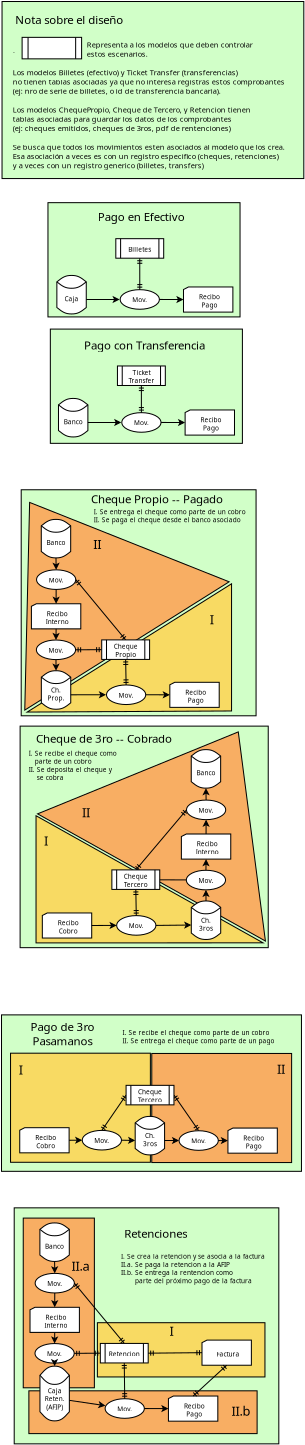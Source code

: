 <?xml version="1.0" encoding="UTF-8"?>
<dia:diagram xmlns:dia="http://www.lysator.liu.se/~alla/dia/">
  <dia:layer name="Background" visible="true" active="true">
    <dia:group>
      <dia:object type="Flowchart - Box" version="0" id="O0">
        <dia:attribute name="obj_pos">
          <dia:point val="55.892,-21.654"/>
        </dia:attribute>
        <dia:attribute name="obj_bb">
          <dia:rectangle val="55.842,-21.704;74.89,-10.333"/>
        </dia:attribute>
        <dia:attribute name="elem_corner">
          <dia:point val="55.892,-21.654"/>
        </dia:attribute>
        <dia:attribute name="elem_width">
          <dia:real val="18.947"/>
        </dia:attribute>
        <dia:attribute name="elem_height">
          <dia:real val="11.271"/>
        </dia:attribute>
        <dia:attribute name="border_width">
          <dia:real val="0.1"/>
        </dia:attribute>
        <dia:attribute name="inner_color">
          <dia:color val="#d1ffc8"/>
        </dia:attribute>
        <dia:attribute name="show_background">
          <dia:boolean val="true"/>
        </dia:attribute>
        <dia:attribute name="padding">
          <dia:real val="0.5"/>
        </dia:attribute>
        <dia:attribute name="text">
          <dia:composite type="text">
            <dia:attribute name="string">
              <dia:string>##</dia:string>
            </dia:attribute>
            <dia:attribute name="font">
              <dia:font family="sans" style="0" name="Helvetica"/>
            </dia:attribute>
            <dia:attribute name="height">
              <dia:real val="0.8"/>
            </dia:attribute>
            <dia:attribute name="pos">
              <dia:point val="65.366,-15.824"/>
            </dia:attribute>
            <dia:attribute name="color">
              <dia:color val="#d1ffc8"/>
            </dia:attribute>
            <dia:attribute name="alignment">
              <dia:enum val="1"/>
            </dia:attribute>
          </dia:composite>
        </dia:attribute>
      </dia:object>
      <dia:group>
        <dia:object type="Standard - Text" version="1" id="O1">
          <dia:attribute name="obj_pos">
            <dia:point val="59.223,-19.644"/>
          </dia:attribute>
          <dia:attribute name="obj_bb">
            <dia:rectangle val="59.223,-20.694;72.251,-19.376"/>
          </dia:attribute>
          <dia:attribute name="text">
            <dia:composite type="text">
              <dia:attribute name="string">
                <dia:string>#Pago con Transferencia#</dia:string>
              </dia:attribute>
              <dia:attribute name="font">
                <dia:font family="sans" style="0" name="Helvetica"/>
              </dia:attribute>
              <dia:attribute name="height">
                <dia:real val="1.411"/>
              </dia:attribute>
              <dia:attribute name="pos">
                <dia:point val="59.223,-19.644"/>
              </dia:attribute>
              <dia:attribute name="color">
                <dia:color val="#000000"/>
              </dia:attribute>
              <dia:attribute name="alignment">
                <dia:enum val="0"/>
              </dia:attribute>
            </dia:composite>
          </dia:attribute>
          <dia:attribute name="valign">
            <dia:enum val="3"/>
          </dia:attribute>
        </dia:object>
        <dia:group>
          <dia:object type="Flowchart - Magnetic Disk" version="1" id="O2">
            <dia:attribute name="obj_pos">
              <dia:point val="56.696,-14.813"/>
            </dia:attribute>
            <dia:attribute name="obj_bb">
              <dia:rectangle val="56.646,-14.863;59.646,-10.963"/>
            </dia:attribute>
            <dia:attribute name="meta">
              <dia:composite type="dict"/>
            </dia:attribute>
            <dia:attribute name="elem_corner">
              <dia:point val="56.696,-14.813"/>
            </dia:attribute>
            <dia:attribute name="elem_width">
              <dia:real val="2.9"/>
            </dia:attribute>
            <dia:attribute name="elem_height">
              <dia:real val="3.8"/>
            </dia:attribute>
            <dia:attribute name="line_width">
              <dia:real val="0.1"/>
            </dia:attribute>
            <dia:attribute name="line_colour">
              <dia:color val="#000000"/>
            </dia:attribute>
            <dia:attribute name="fill_colour">
              <dia:color val="#ffffff"/>
            </dia:attribute>
            <dia:attribute name="show_background">
              <dia:boolean val="true"/>
            </dia:attribute>
            <dia:attribute name="line_style">
              <dia:enum val="0"/>
              <dia:real val="1"/>
            </dia:attribute>
            <dia:attribute name="padding">
              <dia:real val="0.1"/>
            </dia:attribute>
            <dia:attribute name="text">
              <dia:composite type="text">
                <dia:attribute name="string">
                  <dia:string>#Banco#</dia:string>
                </dia:attribute>
                <dia:attribute name="font">
                  <dia:font family="sans" style="0" name="Helvetica"/>
                </dia:attribute>
                <dia:attribute name="height">
                  <dia:real val="0.8"/>
                </dia:attribute>
                <dia:attribute name="pos">
                  <dia:point val="58.146,-12.397"/>
                </dia:attribute>
                <dia:attribute name="color">
                  <dia:color val="#000000"/>
                </dia:attribute>
                <dia:attribute name="alignment">
                  <dia:enum val="1"/>
                </dia:attribute>
              </dia:composite>
            </dia:attribute>
            <dia:attribute name="flip_horizontal">
              <dia:boolean val="false"/>
            </dia:attribute>
            <dia:attribute name="flip_vertical">
              <dia:boolean val="false"/>
            </dia:attribute>
            <dia:attribute name="subscale">
              <dia:real val="1"/>
            </dia:attribute>
          </dia:object>
          <dia:object type="Flowchart - Ellipse" version="0" id="O3">
            <dia:attribute name="obj_pos">
              <dia:point val="62.942,-13.41"/>
            </dia:attribute>
            <dia:attribute name="obj_bb">
              <dia:rectangle val="62.892,-13.46;66.858,-11.427"/>
            </dia:attribute>
            <dia:attribute name="elem_corner">
              <dia:point val="62.942,-13.41"/>
            </dia:attribute>
            <dia:attribute name="elem_width">
              <dia:real val="3.866"/>
            </dia:attribute>
            <dia:attribute name="elem_height">
              <dia:real val="1.933"/>
            </dia:attribute>
            <dia:attribute name="show_background">
              <dia:boolean val="true"/>
            </dia:attribute>
            <dia:attribute name="padding">
              <dia:real val="0.354"/>
            </dia:attribute>
            <dia:attribute name="text">
              <dia:composite type="text">
                <dia:attribute name="string">
                  <dia:string>#Mov.#</dia:string>
                </dia:attribute>
                <dia:attribute name="font">
                  <dia:font family="sans" style="0" name="Helvetica"/>
                </dia:attribute>
                <dia:attribute name="height">
                  <dia:real val="0.8"/>
                </dia:attribute>
                <dia:attribute name="pos">
                  <dia:point val="64.875,-12.248"/>
                </dia:attribute>
                <dia:attribute name="color">
                  <dia:color val="#000000"/>
                </dia:attribute>
                <dia:attribute name="alignment">
                  <dia:enum val="1"/>
                </dia:attribute>
              </dia:composite>
            </dia:attribute>
          </dia:object>
          <dia:object type="Flowchart - Punched Card" version="1" id="O4">
            <dia:attribute name="obj_pos">
              <dia:point val="69.188,-13.673"/>
            </dia:attribute>
            <dia:attribute name="obj_bb">
              <dia:rectangle val="69.138,-13.723;74.108,-11.147"/>
            </dia:attribute>
            <dia:attribute name="meta">
              <dia:composite type="dict"/>
            </dia:attribute>
            <dia:attribute name="elem_corner">
              <dia:point val="69.188,-13.673"/>
            </dia:attribute>
            <dia:attribute name="elem_width">
              <dia:real val="4.871"/>
            </dia:attribute>
            <dia:attribute name="elem_height">
              <dia:real val="2.476"/>
            </dia:attribute>
            <dia:attribute name="line_width">
              <dia:real val="0.1"/>
            </dia:attribute>
            <dia:attribute name="line_colour">
              <dia:color val="#000000"/>
            </dia:attribute>
            <dia:attribute name="fill_colour">
              <dia:color val="#ffffff"/>
            </dia:attribute>
            <dia:attribute name="show_background">
              <dia:boolean val="true"/>
            </dia:attribute>
            <dia:attribute name="line_style">
              <dia:enum val="0"/>
              <dia:real val="1"/>
            </dia:attribute>
            <dia:attribute name="padding">
              <dia:real val="0.1"/>
            </dia:attribute>
            <dia:attribute name="text">
              <dia:composite type="text">
                <dia:attribute name="string">
                  <dia:string>#Recibo
Pago#</dia:string>
                </dia:attribute>
                <dia:attribute name="font">
                  <dia:font family="sans" style="0" name="Helvetica"/>
                </dia:attribute>
                <dia:attribute name="height">
                  <dia:real val="0.8"/>
                </dia:attribute>
                <dia:attribute name="pos">
                  <dia:point val="71.745,-12.573"/>
                </dia:attribute>
                <dia:attribute name="color">
                  <dia:color val="#000000"/>
                </dia:attribute>
                <dia:attribute name="alignment">
                  <dia:enum val="1"/>
                </dia:attribute>
              </dia:composite>
            </dia:attribute>
            <dia:attribute name="flip_horizontal">
              <dia:boolean val="false"/>
            </dia:attribute>
            <dia:attribute name="flip_vertical">
              <dia:boolean val="false"/>
            </dia:attribute>
            <dia:attribute name="subscale">
              <dia:real val="1"/>
            </dia:attribute>
          </dia:object>
          <dia:object type="Flowchart - Predefined Process" version="1" id="O5">
            <dia:attribute name="obj_pos">
              <dia:point val="62.512,-18.015"/>
            </dia:attribute>
            <dia:attribute name="obj_bb">
              <dia:rectangle val="62.462,-18.065;67.284,-16.039"/>
            </dia:attribute>
            <dia:attribute name="meta">
              <dia:composite type="dict"/>
            </dia:attribute>
            <dia:attribute name="elem_corner">
              <dia:point val="62.512,-18.015"/>
            </dia:attribute>
            <dia:attribute name="elem_width">
              <dia:real val="4.723"/>
            </dia:attribute>
            <dia:attribute name="elem_height">
              <dia:real val="1.926"/>
            </dia:attribute>
            <dia:attribute name="line_width">
              <dia:real val="0.1"/>
            </dia:attribute>
            <dia:attribute name="line_colour">
              <dia:color val="#000000"/>
            </dia:attribute>
            <dia:attribute name="fill_colour">
              <dia:color val="#ffffff"/>
            </dia:attribute>
            <dia:attribute name="show_background">
              <dia:boolean val="true"/>
            </dia:attribute>
            <dia:attribute name="line_style">
              <dia:enum val="0"/>
              <dia:real val="1"/>
            </dia:attribute>
            <dia:attribute name="padding">
              <dia:real val="0.1"/>
            </dia:attribute>
            <dia:attribute name="text">
              <dia:composite type="text">
                <dia:attribute name="string">
                  <dia:string>#Ticket
Transfer#</dia:string>
                </dia:attribute>
                <dia:attribute name="font">
                  <dia:font family="sans" style="0" name="Helvetica"/>
                </dia:attribute>
                <dia:attribute name="height">
                  <dia:real val="0.8"/>
                </dia:attribute>
                <dia:attribute name="pos">
                  <dia:point val="64.873,-17.252"/>
                </dia:attribute>
                <dia:attribute name="color">
                  <dia:color val="#000000"/>
                </dia:attribute>
                <dia:attribute name="alignment">
                  <dia:enum val="1"/>
                </dia:attribute>
              </dia:composite>
            </dia:attribute>
            <dia:attribute name="flip_horizontal">
              <dia:boolean val="false"/>
            </dia:attribute>
            <dia:attribute name="flip_vertical">
              <dia:boolean val="false"/>
            </dia:attribute>
            <dia:attribute name="subscale">
              <dia:real val="1"/>
            </dia:attribute>
          </dia:object>
          <dia:object type="Standard - Line" version="0" id="O6">
            <dia:attribute name="obj_pos">
              <dia:point val="59.596,-12.438"/>
            </dia:attribute>
            <dia:attribute name="obj_bb">
              <dia:rectangle val="59.546,-12.803;63.004,-12.079"/>
            </dia:attribute>
            <dia:attribute name="conn_endpoints">
              <dia:point val="59.596,-12.438"/>
              <dia:point val="62.892,-12.441"/>
            </dia:attribute>
            <dia:attribute name="numcp">
              <dia:int val="1"/>
            </dia:attribute>
            <dia:attribute name="end_arrow">
              <dia:enum val="22"/>
            </dia:attribute>
            <dia:attribute name="end_arrow_length">
              <dia:real val="0.5"/>
            </dia:attribute>
            <dia:attribute name="end_arrow_width">
              <dia:real val="0.5"/>
            </dia:attribute>
            <dia:connections>
              <dia:connection handle="0" to="O2" connection="11"/>
              <dia:connection handle="1" to="O3" connection="16"/>
            </dia:connections>
          </dia:object>
          <dia:object type="Standard - Line" version="0" id="O7">
            <dia:attribute name="obj_pos">
              <dia:point val="66.808,-12.443"/>
            </dia:attribute>
            <dia:attribute name="obj_bb">
              <dia:rectangle val="66.758,-12.799;69.3,-12.076"/>
            </dia:attribute>
            <dia:attribute name="conn_endpoints">
              <dia:point val="66.808,-12.443"/>
              <dia:point val="69.188,-12.435"/>
            </dia:attribute>
            <dia:attribute name="numcp">
              <dia:int val="1"/>
            </dia:attribute>
            <dia:attribute name="end_arrow">
              <dia:enum val="22"/>
            </dia:attribute>
            <dia:attribute name="end_arrow_length">
              <dia:real val="0.5"/>
            </dia:attribute>
            <dia:attribute name="end_arrow_width">
              <dia:real val="0.5"/>
            </dia:attribute>
            <dia:connections>
              <dia:connection handle="0" to="O3" connection="0"/>
              <dia:connection handle="1" to="O4" connection="7"/>
            </dia:connections>
          </dia:object>
          <dia:object type="Standard - Line" version="0" id="O8">
            <dia:attribute name="obj_pos">
              <dia:point val="64.875,-13.41"/>
            </dia:attribute>
            <dia:attribute name="obj_bb">
              <dia:rectangle val="64.542,-16.201;65.205,-13.298"/>
            </dia:attribute>
            <dia:attribute name="conn_endpoints">
              <dia:point val="64.875,-13.41"/>
              <dia:point val="64.873,-16.089"/>
            </dia:attribute>
            <dia:attribute name="numcp">
              <dia:int val="1"/>
            </dia:attribute>
            <dia:attribute name="start_arrow">
              <dia:enum val="31"/>
            </dia:attribute>
            <dia:attribute name="start_arrow_length">
              <dia:real val="0.5"/>
            </dia:attribute>
            <dia:attribute name="start_arrow_width">
              <dia:real val="0.5"/>
            </dia:attribute>
            <dia:attribute name="end_arrow">
              <dia:enum val="31"/>
            </dia:attribute>
            <dia:attribute name="end_arrow_length">
              <dia:real val="0.5"/>
            </dia:attribute>
            <dia:attribute name="end_arrow_width">
              <dia:real val="0.5"/>
            </dia:attribute>
            <dia:connections>
              <dia:connection handle="0" to="O3" connection="4"/>
              <dia:connection handle="1" to="O5" connection="14"/>
            </dia:connections>
          </dia:object>
        </dia:group>
      </dia:group>
    </dia:group>
    <dia:group>
      <dia:object type="Flowchart - Box" version="0" id="O9">
        <dia:attribute name="obj_pos">
          <dia:point val="53.018,-5.803"/>
        </dia:attribute>
        <dia:attribute name="obj_bb">
          <dia:rectangle val="52.968,-5.853;76.237,16.544"/>
        </dia:attribute>
        <dia:attribute name="elem_corner">
          <dia:point val="53.018,-5.803"/>
        </dia:attribute>
        <dia:attribute name="elem_width">
          <dia:real val="23.169"/>
        </dia:attribute>
        <dia:attribute name="elem_height">
          <dia:real val="22.297"/>
        </dia:attribute>
        <dia:attribute name="border_width">
          <dia:real val="0.1"/>
        </dia:attribute>
        <dia:attribute name="inner_color">
          <dia:color val="#d1ffc8"/>
        </dia:attribute>
        <dia:attribute name="show_background">
          <dia:boolean val="true"/>
        </dia:attribute>
        <dia:attribute name="padding">
          <dia:real val="0.5"/>
        </dia:attribute>
        <dia:attribute name="text">
          <dia:composite type="text">
            <dia:attribute name="string">
              <dia:string>##</dia:string>
            </dia:attribute>
            <dia:attribute name="font">
              <dia:font family="sans" style="0" name="Helvetica"/>
            </dia:attribute>
            <dia:attribute name="height">
              <dia:real val="0.8"/>
            </dia:attribute>
            <dia:attribute name="pos">
              <dia:point val="64.603,5.54"/>
            </dia:attribute>
            <dia:attribute name="color">
              <dia:color val="#d1ffc8"/>
            </dia:attribute>
            <dia:attribute name="alignment">
              <dia:enum val="1"/>
            </dia:attribute>
          </dia:composite>
        </dia:attribute>
      </dia:object>
      <dia:object type="Standard - Polygon" version="0" id="O10">
        <dia:attribute name="obj_pos">
          <dia:point val="73.768,3.472"/>
        </dia:attribute>
        <dia:attribute name="obj_bb">
          <dia:rectangle val="53.436,3.382;73.818,16.177"/>
        </dia:attribute>
        <dia:attribute name="poly_points">
          <dia:point val="73.768,3.472"/>
          <dia:point val="73.768,16.018"/>
          <dia:point val="53.611,16.126"/>
        </dia:attribute>
        <dia:attribute name="line_width">
          <dia:real val="0.1"/>
        </dia:attribute>
        <dia:attribute name="inner_color">
          <dia:color val="#f8da63"/>
        </dia:attribute>
        <dia:attribute name="show_background">
          <dia:boolean val="true"/>
        </dia:attribute>
      </dia:object>
      <dia:object type="Standard - Polygon" version="0" id="O11">
        <dia:attribute name="obj_pos">
          <dia:point val="73.527,3.277"/>
        </dia:attribute>
        <dia:attribute name="obj_bb">
          <dia:rectangle val="53.318,-4.628;73.637,16.023"/>
        </dia:attribute>
        <dia:attribute name="poly_points">
          <dia:point val="73.527,3.277"/>
          <dia:point val="53.849,-4.555"/>
          <dia:point val="53.37,15.931"/>
        </dia:attribute>
        <dia:attribute name="line_width">
          <dia:real val="0.1"/>
        </dia:attribute>
        <dia:attribute name="inner_color">
          <dia:color val="#f8ae63"/>
        </dia:attribute>
        <dia:attribute name="show_background">
          <dia:boolean val="true"/>
        </dia:attribute>
      </dia:object>
      <dia:object type="Flowchart - Magnetic Disk" version="1" id="O12">
        <dia:attribute name="obj_pos">
          <dia:point val="55.005,12.048"/>
        </dia:attribute>
        <dia:attribute name="obj_bb">
          <dia:rectangle val="54.955,11.998;57.955,15.898"/>
        </dia:attribute>
        <dia:attribute name="meta">
          <dia:composite type="dict"/>
        </dia:attribute>
        <dia:attribute name="elem_corner">
          <dia:point val="55.005,12.048"/>
        </dia:attribute>
        <dia:attribute name="elem_width">
          <dia:real val="2.9"/>
        </dia:attribute>
        <dia:attribute name="elem_height">
          <dia:real val="3.8"/>
        </dia:attribute>
        <dia:attribute name="line_width">
          <dia:real val="0.1"/>
        </dia:attribute>
        <dia:attribute name="line_colour">
          <dia:color val="#000000"/>
        </dia:attribute>
        <dia:attribute name="fill_colour">
          <dia:color val="#ffffff"/>
        </dia:attribute>
        <dia:attribute name="show_background">
          <dia:boolean val="true"/>
        </dia:attribute>
        <dia:attribute name="line_style">
          <dia:enum val="0"/>
          <dia:real val="1"/>
        </dia:attribute>
        <dia:attribute name="padding">
          <dia:real val="0.1"/>
        </dia:attribute>
        <dia:attribute name="text">
          <dia:composite type="text">
            <dia:attribute name="string">
              <dia:string>#Ch.
Prop.#</dia:string>
            </dia:attribute>
            <dia:attribute name="font">
              <dia:font family="sans" style="0" name="Helvetica"/>
            </dia:attribute>
            <dia:attribute name="height">
              <dia:real val="0.8"/>
            </dia:attribute>
            <dia:attribute name="pos">
              <dia:point val="56.455,14.065"/>
            </dia:attribute>
            <dia:attribute name="color">
              <dia:color val="#000000"/>
            </dia:attribute>
            <dia:attribute name="alignment">
              <dia:enum val="1"/>
            </dia:attribute>
          </dia:composite>
        </dia:attribute>
        <dia:attribute name="flip_horizontal">
          <dia:boolean val="false"/>
        </dia:attribute>
        <dia:attribute name="flip_vertical">
          <dia:boolean val="false"/>
        </dia:attribute>
        <dia:attribute name="subscale">
          <dia:real val="1"/>
        </dia:attribute>
      </dia:object>
      <dia:object type="Flowchart - Ellipse" version="0" id="O13">
        <dia:attribute name="obj_pos">
          <dia:point val="61.434,13.452"/>
        </dia:attribute>
        <dia:attribute name="obj_bb">
          <dia:rectangle val="61.384,13.402;65.35,15.435"/>
        </dia:attribute>
        <dia:attribute name="elem_corner">
          <dia:point val="61.434,13.452"/>
        </dia:attribute>
        <dia:attribute name="elem_width">
          <dia:real val="3.866"/>
        </dia:attribute>
        <dia:attribute name="elem_height">
          <dia:real val="1.933"/>
        </dia:attribute>
        <dia:attribute name="show_background">
          <dia:boolean val="true"/>
        </dia:attribute>
        <dia:attribute name="padding">
          <dia:real val="0.354"/>
        </dia:attribute>
        <dia:attribute name="text">
          <dia:composite type="text">
            <dia:attribute name="string">
              <dia:string>#Mov.#</dia:string>
            </dia:attribute>
            <dia:attribute name="font">
              <dia:font family="sans" style="0" name="Helvetica"/>
            </dia:attribute>
            <dia:attribute name="height">
              <dia:real val="0.8"/>
            </dia:attribute>
            <dia:attribute name="pos">
              <dia:point val="63.367,14.613"/>
            </dia:attribute>
            <dia:attribute name="color">
              <dia:color val="#000000"/>
            </dia:attribute>
            <dia:attribute name="alignment">
              <dia:enum val="1"/>
            </dia:attribute>
          </dia:composite>
        </dia:attribute>
      </dia:object>
      <dia:object type="Flowchart - Punched Card" version="1" id="O14">
        <dia:attribute name="obj_pos">
          <dia:point val="67.68,13.188"/>
        </dia:attribute>
        <dia:attribute name="obj_bb">
          <dia:rectangle val="67.63,13.138;72.601,15.714"/>
        </dia:attribute>
        <dia:attribute name="meta">
          <dia:composite type="dict"/>
        </dia:attribute>
        <dia:attribute name="elem_corner">
          <dia:point val="67.68,13.188"/>
        </dia:attribute>
        <dia:attribute name="elem_width">
          <dia:real val="4.871"/>
        </dia:attribute>
        <dia:attribute name="elem_height">
          <dia:real val="2.476"/>
        </dia:attribute>
        <dia:attribute name="line_width">
          <dia:real val="0.1"/>
        </dia:attribute>
        <dia:attribute name="line_colour">
          <dia:color val="#000000"/>
        </dia:attribute>
        <dia:attribute name="fill_colour">
          <dia:color val="#ffffff"/>
        </dia:attribute>
        <dia:attribute name="show_background">
          <dia:boolean val="true"/>
        </dia:attribute>
        <dia:attribute name="line_style">
          <dia:enum val="0"/>
          <dia:real val="1"/>
        </dia:attribute>
        <dia:attribute name="padding">
          <dia:real val="0.1"/>
        </dia:attribute>
        <dia:attribute name="text">
          <dia:composite type="text">
            <dia:attribute name="string">
              <dia:string>#Recibo
Pago#</dia:string>
            </dia:attribute>
            <dia:attribute name="font">
              <dia:font family="sans" style="0" name="Helvetica"/>
            </dia:attribute>
            <dia:attribute name="height">
              <dia:real val="0.8"/>
            </dia:attribute>
            <dia:attribute name="pos">
              <dia:point val="70.237,14.288"/>
            </dia:attribute>
            <dia:attribute name="color">
              <dia:color val="#000000"/>
            </dia:attribute>
            <dia:attribute name="alignment">
              <dia:enum val="1"/>
            </dia:attribute>
          </dia:composite>
        </dia:attribute>
        <dia:attribute name="flip_horizontal">
          <dia:boolean val="false"/>
        </dia:attribute>
        <dia:attribute name="flip_vertical">
          <dia:boolean val="false"/>
        </dia:attribute>
        <dia:attribute name="subscale">
          <dia:real val="1"/>
        </dia:attribute>
      </dia:object>
      <dia:object type="Standard - Line" version="0" id="O15">
        <dia:attribute name="obj_pos">
          <dia:point val="57.905,14.423"/>
        </dia:attribute>
        <dia:attribute name="obj_bb">
          <dia:rectangle val="57.855,14.059;61.496,14.782"/>
        </dia:attribute>
        <dia:attribute name="conn_endpoints">
          <dia:point val="57.905,14.423"/>
          <dia:point val="61.385,14.42"/>
        </dia:attribute>
        <dia:attribute name="numcp">
          <dia:int val="1"/>
        </dia:attribute>
        <dia:attribute name="end_arrow">
          <dia:enum val="22"/>
        </dia:attribute>
        <dia:attribute name="end_arrow_length">
          <dia:real val="0.5"/>
        </dia:attribute>
        <dia:attribute name="end_arrow_width">
          <dia:real val="0.5"/>
        </dia:attribute>
        <dia:connections>
          <dia:connection handle="0" to="O12" connection="11"/>
          <dia:connection handle="1" to="O13" connection="16"/>
        </dia:connections>
      </dia:object>
      <dia:object type="Standard - Line" version="0" id="O16">
        <dia:attribute name="obj_pos">
          <dia:point val="65.3,14.418"/>
        </dia:attribute>
        <dia:attribute name="obj_bb">
          <dia:rectangle val="65.25,14.062;67.792,14.786"/>
        </dia:attribute>
        <dia:attribute name="conn_endpoints">
          <dia:point val="65.3,14.418"/>
          <dia:point val="67.68,14.426"/>
        </dia:attribute>
        <dia:attribute name="numcp">
          <dia:int val="1"/>
        </dia:attribute>
        <dia:attribute name="end_arrow">
          <dia:enum val="22"/>
        </dia:attribute>
        <dia:attribute name="end_arrow_length">
          <dia:real val="0.5"/>
        </dia:attribute>
        <dia:attribute name="end_arrow_width">
          <dia:real val="0.5"/>
        </dia:attribute>
        <dia:connections>
          <dia:connection handle="0" to="O13" connection="0"/>
          <dia:connection handle="1" to="O14" connection="7"/>
        </dia:connections>
      </dia:object>
      <dia:object type="Standard - Line" version="0" id="O17">
        <dia:attribute name="obj_pos">
          <dia:point val="63.367,13.452"/>
        </dia:attribute>
        <dia:attribute name="obj_bb">
          <dia:rectangle val="63.0,10.821;63.688,13.563"/>
        </dia:attribute>
        <dia:attribute name="conn_endpoints">
          <dia:point val="63.367,13.452"/>
          <dia:point val="63.321,10.932"/>
        </dia:attribute>
        <dia:attribute name="numcp">
          <dia:int val="1"/>
        </dia:attribute>
        <dia:attribute name="start_arrow">
          <dia:enum val="31"/>
        </dia:attribute>
        <dia:attribute name="start_arrow_length">
          <dia:real val="0.5"/>
        </dia:attribute>
        <dia:attribute name="start_arrow_width">
          <dia:real val="0.5"/>
        </dia:attribute>
        <dia:attribute name="end_arrow">
          <dia:enum val="31"/>
        </dia:attribute>
        <dia:attribute name="end_arrow_length">
          <dia:real val="0.5"/>
        </dia:attribute>
        <dia:attribute name="end_arrow_width">
          <dia:real val="0.5"/>
        </dia:attribute>
        <dia:connections>
          <dia:connection handle="0" to="O13" connection="4"/>
          <dia:connection handle="1" to="O28" connection="14"/>
        </dia:connections>
      </dia:object>
      <dia:object type="Flowchart - Punched Card" version="1" id="O18">
        <dia:attribute name="obj_pos">
          <dia:point val="54.025,5.443"/>
        </dia:attribute>
        <dia:attribute name="obj_bb">
          <dia:rectangle val="53.975,5.393;58.946,7.969"/>
        </dia:attribute>
        <dia:attribute name="meta">
          <dia:composite type="dict"/>
        </dia:attribute>
        <dia:attribute name="elem_corner">
          <dia:point val="54.025,5.443"/>
        </dia:attribute>
        <dia:attribute name="elem_width">
          <dia:real val="4.871"/>
        </dia:attribute>
        <dia:attribute name="elem_height">
          <dia:real val="2.476"/>
        </dia:attribute>
        <dia:attribute name="line_width">
          <dia:real val="0.1"/>
        </dia:attribute>
        <dia:attribute name="line_colour">
          <dia:color val="#000000"/>
        </dia:attribute>
        <dia:attribute name="fill_colour">
          <dia:color val="#ffffff"/>
        </dia:attribute>
        <dia:attribute name="show_background">
          <dia:boolean val="true"/>
        </dia:attribute>
        <dia:attribute name="line_style">
          <dia:enum val="0"/>
          <dia:real val="1"/>
        </dia:attribute>
        <dia:attribute name="padding">
          <dia:real val="0.1"/>
        </dia:attribute>
        <dia:attribute name="text">
          <dia:composite type="text">
            <dia:attribute name="string">
              <dia:string>#Recibo
Interno#</dia:string>
            </dia:attribute>
            <dia:attribute name="font">
              <dia:font family="sans" style="0" name="Helvetica"/>
            </dia:attribute>
            <dia:attribute name="height">
              <dia:real val="0.8"/>
            </dia:attribute>
            <dia:attribute name="pos">
              <dia:point val="56.582,6.543"/>
            </dia:attribute>
            <dia:attribute name="color">
              <dia:color val="#000000"/>
            </dia:attribute>
            <dia:attribute name="alignment">
              <dia:enum val="1"/>
            </dia:attribute>
          </dia:composite>
        </dia:attribute>
        <dia:attribute name="flip_horizontal">
          <dia:boolean val="false"/>
        </dia:attribute>
        <dia:attribute name="flip_vertical">
          <dia:boolean val="false"/>
        </dia:attribute>
        <dia:attribute name="subscale">
          <dia:real val="1"/>
        </dia:attribute>
      </dia:object>
      <dia:object type="Flowchart - Ellipse" version="0" id="O19">
        <dia:attribute name="obj_pos">
          <dia:point val="54.516,9.019"/>
        </dia:attribute>
        <dia:attribute name="obj_bb">
          <dia:rectangle val="54.466,8.969;58.432,11.002"/>
        </dia:attribute>
        <dia:attribute name="elem_corner">
          <dia:point val="54.516,9.019"/>
        </dia:attribute>
        <dia:attribute name="elem_width">
          <dia:real val="3.866"/>
        </dia:attribute>
        <dia:attribute name="elem_height">
          <dia:real val="1.933"/>
        </dia:attribute>
        <dia:attribute name="show_background">
          <dia:boolean val="true"/>
        </dia:attribute>
        <dia:attribute name="padding">
          <dia:real val="0.354"/>
        </dia:attribute>
        <dia:attribute name="text">
          <dia:composite type="text">
            <dia:attribute name="string">
              <dia:string>#Mov.#</dia:string>
            </dia:attribute>
            <dia:attribute name="font">
              <dia:font family="sans" style="0" name="Helvetica"/>
            </dia:attribute>
            <dia:attribute name="height">
              <dia:real val="0.8"/>
            </dia:attribute>
            <dia:attribute name="pos">
              <dia:point val="56.449,10.181"/>
            </dia:attribute>
            <dia:attribute name="color">
              <dia:color val="#000000"/>
            </dia:attribute>
            <dia:attribute name="alignment">
              <dia:enum val="1"/>
            </dia:attribute>
          </dia:composite>
        </dia:attribute>
      </dia:object>
      <dia:object type="Flowchart - Ellipse" version="0" id="O20">
        <dia:attribute name="obj_pos">
          <dia:point val="54.532,2.096"/>
        </dia:attribute>
        <dia:attribute name="obj_bb">
          <dia:rectangle val="54.482,2.046;58.448,4.079"/>
        </dia:attribute>
        <dia:attribute name="elem_corner">
          <dia:point val="54.532,2.096"/>
        </dia:attribute>
        <dia:attribute name="elem_width">
          <dia:real val="3.866"/>
        </dia:attribute>
        <dia:attribute name="elem_height">
          <dia:real val="1.933"/>
        </dia:attribute>
        <dia:attribute name="show_background">
          <dia:boolean val="true"/>
        </dia:attribute>
        <dia:attribute name="padding">
          <dia:real val="0.354"/>
        </dia:attribute>
        <dia:attribute name="text">
          <dia:composite type="text">
            <dia:attribute name="string">
              <dia:string>#Mov.#</dia:string>
            </dia:attribute>
            <dia:attribute name="font">
              <dia:font family="sans" style="0" name="Helvetica"/>
            </dia:attribute>
            <dia:attribute name="height">
              <dia:real val="0.8"/>
            </dia:attribute>
            <dia:attribute name="pos">
              <dia:point val="56.465,3.257"/>
            </dia:attribute>
            <dia:attribute name="color">
              <dia:color val="#000000"/>
            </dia:attribute>
            <dia:attribute name="alignment">
              <dia:enum val="1"/>
            </dia:attribute>
          </dia:composite>
        </dia:attribute>
      </dia:object>
      <dia:object type="Flowchart - Magnetic Disk" version="1" id="O21">
        <dia:attribute name="obj_pos">
          <dia:point val="54.999,-2.881"/>
        </dia:attribute>
        <dia:attribute name="obj_bb">
          <dia:rectangle val="54.949,-2.931;57.949,0.969"/>
        </dia:attribute>
        <dia:attribute name="meta">
          <dia:composite type="dict"/>
        </dia:attribute>
        <dia:attribute name="elem_corner">
          <dia:point val="54.999,-2.881"/>
        </dia:attribute>
        <dia:attribute name="elem_width">
          <dia:real val="2.9"/>
        </dia:attribute>
        <dia:attribute name="elem_height">
          <dia:real val="3.8"/>
        </dia:attribute>
        <dia:attribute name="line_width">
          <dia:real val="0.1"/>
        </dia:attribute>
        <dia:attribute name="line_colour">
          <dia:color val="#000000"/>
        </dia:attribute>
        <dia:attribute name="fill_colour">
          <dia:color val="#ffffff"/>
        </dia:attribute>
        <dia:attribute name="show_background">
          <dia:boolean val="true"/>
        </dia:attribute>
        <dia:attribute name="line_style">
          <dia:enum val="0"/>
          <dia:real val="1"/>
        </dia:attribute>
        <dia:attribute name="padding">
          <dia:real val="0.1"/>
        </dia:attribute>
        <dia:attribute name="text">
          <dia:composite type="text">
            <dia:attribute name="string">
              <dia:string>#Banco#</dia:string>
            </dia:attribute>
            <dia:attribute name="font">
              <dia:font family="sans" style="0" name="Helvetica"/>
            </dia:attribute>
            <dia:attribute name="height">
              <dia:real val="0.8"/>
            </dia:attribute>
            <dia:attribute name="pos">
              <dia:point val="56.449,-0.464"/>
            </dia:attribute>
            <dia:attribute name="color">
              <dia:color val="#000000"/>
            </dia:attribute>
            <dia:attribute name="alignment">
              <dia:enum val="1"/>
            </dia:attribute>
          </dia:composite>
        </dia:attribute>
        <dia:attribute name="flip_horizontal">
          <dia:boolean val="false"/>
        </dia:attribute>
        <dia:attribute name="flip_vertical">
          <dia:boolean val="false"/>
        </dia:attribute>
        <dia:attribute name="subscale">
          <dia:real val="1"/>
        </dia:attribute>
      </dia:object>
      <dia:object type="Standard - Line" version="0" id="O22">
        <dia:attribute name="obj_pos">
          <dia:point val="58.382,9.985"/>
        </dia:attribute>
        <dia:attribute name="obj_bb">
          <dia:rectangle val="58.27,9.642;61.071,10.313"/>
        </dia:attribute>
        <dia:attribute name="conn_endpoints">
          <dia:point val="58.382,9.985"/>
          <dia:point val="60.96,9.97"/>
        </dia:attribute>
        <dia:attribute name="numcp">
          <dia:int val="1"/>
        </dia:attribute>
        <dia:attribute name="start_arrow">
          <dia:enum val="31"/>
        </dia:attribute>
        <dia:attribute name="start_arrow_length">
          <dia:real val="0.5"/>
        </dia:attribute>
        <dia:attribute name="start_arrow_width">
          <dia:real val="0.5"/>
        </dia:attribute>
        <dia:attribute name="end_arrow">
          <dia:enum val="31"/>
        </dia:attribute>
        <dia:attribute name="end_arrow_length">
          <dia:real val="0.5"/>
        </dia:attribute>
        <dia:attribute name="end_arrow_width">
          <dia:real val="0.5"/>
        </dia:attribute>
        <dia:connections>
          <dia:connection handle="0" to="O19" connection="0"/>
          <dia:connection handle="1" to="O28" connection="6"/>
        </dia:connections>
      </dia:object>
      <dia:object type="Standard - Line" version="0" id="O23">
        <dia:attribute name="obj_pos">
          <dia:point val="58.398,3.062"/>
        </dia:attribute>
        <dia:attribute name="obj_bb">
          <dia:rectangle val="58.327,2.976;63.392,9.093"/>
        </dia:attribute>
        <dia:attribute name="conn_endpoints">
          <dia:point val="58.398,3.062"/>
          <dia:point val="63.321,9.007"/>
        </dia:attribute>
        <dia:attribute name="numcp">
          <dia:int val="1"/>
        </dia:attribute>
        <dia:attribute name="start_arrow">
          <dia:enum val="31"/>
        </dia:attribute>
        <dia:attribute name="start_arrow_length">
          <dia:real val="0.5"/>
        </dia:attribute>
        <dia:attribute name="start_arrow_width">
          <dia:real val="0.5"/>
        </dia:attribute>
        <dia:attribute name="end_arrow">
          <dia:enum val="31"/>
        </dia:attribute>
        <dia:attribute name="end_arrow_length">
          <dia:real val="0.5"/>
        </dia:attribute>
        <dia:attribute name="end_arrow_width">
          <dia:real val="0.5"/>
        </dia:attribute>
        <dia:connections>
          <dia:connection handle="0" to="O20" connection="0"/>
          <dia:connection handle="1" to="O28" connection="2"/>
        </dia:connections>
      </dia:object>
      <dia:object type="Standard - Line" version="0" id="O24">
        <dia:attribute name="obj_pos">
          <dia:point val="56.449,0.919"/>
        </dia:attribute>
        <dia:attribute name="obj_bb">
          <dia:rectangle val="56.095,0.868;56.819,2.208"/>
        </dia:attribute>
        <dia:attribute name="conn_endpoints">
          <dia:point val="56.449,0.919"/>
          <dia:point val="56.465,2.096"/>
        </dia:attribute>
        <dia:attribute name="numcp">
          <dia:int val="1"/>
        </dia:attribute>
        <dia:attribute name="end_arrow">
          <dia:enum val="22"/>
        </dia:attribute>
        <dia:attribute name="end_arrow_length">
          <dia:real val="0.5"/>
        </dia:attribute>
        <dia:attribute name="end_arrow_width">
          <dia:real val="0.5"/>
        </dia:attribute>
        <dia:connections>
          <dia:connection handle="0" to="O21" connection="14"/>
          <dia:connection handle="1" to="O20" connection="4"/>
        </dia:connections>
      </dia:object>
      <dia:object type="Standard - Line" version="0" id="O25">
        <dia:attribute name="obj_pos">
          <dia:point val="56.465,4.029"/>
        </dia:attribute>
        <dia:attribute name="obj_bb">
          <dia:rectangle val="56.101,3.978;56.824,5.555"/>
        </dia:attribute>
        <dia:attribute name="conn_endpoints">
          <dia:point val="56.465,4.029"/>
          <dia:point val="56.461,5.443"/>
        </dia:attribute>
        <dia:attribute name="numcp">
          <dia:int val="1"/>
        </dia:attribute>
        <dia:attribute name="end_arrow">
          <dia:enum val="22"/>
        </dia:attribute>
        <dia:attribute name="end_arrow_length">
          <dia:real val="0.5"/>
        </dia:attribute>
        <dia:attribute name="end_arrow_width">
          <dia:real val="0.5"/>
        </dia:attribute>
        <dia:connections>
          <dia:connection handle="0" to="O20" connection="12"/>
          <dia:connection handle="1" to="O18" connection="3"/>
        </dia:connections>
      </dia:object>
      <dia:object type="Standard - Line" version="0" id="O26">
        <dia:attribute name="obj_pos">
          <dia:point val="56.461,7.919"/>
        </dia:attribute>
        <dia:attribute name="obj_bb">
          <dia:rectangle val="56.094,7.868;56.817,9.131"/>
        </dia:attribute>
        <dia:attribute name="conn_endpoints">
          <dia:point val="56.461,7.919"/>
          <dia:point val="56.449,9.019"/>
        </dia:attribute>
        <dia:attribute name="numcp">
          <dia:int val="1"/>
        </dia:attribute>
        <dia:attribute name="end_arrow">
          <dia:enum val="22"/>
        </dia:attribute>
        <dia:attribute name="end_arrow_length">
          <dia:real val="0.5"/>
        </dia:attribute>
        <dia:attribute name="end_arrow_width">
          <dia:real val="0.5"/>
        </dia:attribute>
        <dia:connections>
          <dia:connection handle="0" to="O18" connection="15"/>
          <dia:connection handle="1" to="O19" connection="4"/>
        </dia:connections>
      </dia:object>
      <dia:object type="Standard - Line" version="0" id="O27">
        <dia:attribute name="obj_pos">
          <dia:point val="56.449,10.952"/>
        </dia:attribute>
        <dia:attribute name="obj_bb">
          <dia:rectangle val="56.09,10.902;56.813,12.16"/>
        </dia:attribute>
        <dia:attribute name="conn_endpoints">
          <dia:point val="56.449,10.952"/>
          <dia:point val="56.455,12.048"/>
        </dia:attribute>
        <dia:attribute name="numcp">
          <dia:int val="1"/>
        </dia:attribute>
        <dia:attribute name="end_arrow">
          <dia:enum val="22"/>
        </dia:attribute>
        <dia:attribute name="end_arrow_length">
          <dia:real val="0.5"/>
        </dia:attribute>
        <dia:attribute name="end_arrow_width">
          <dia:real val="0.5"/>
        </dia:attribute>
        <dia:connections>
          <dia:connection handle="0" to="O19" connection="12"/>
          <dia:connection handle="1" to="O12" connection="2"/>
        </dia:connections>
      </dia:object>
      <dia:object type="Flowchart - Predefined Process" version="1" id="O28">
        <dia:attribute name="obj_pos">
          <dia:point val="60.96,9.007"/>
        </dia:attribute>
        <dia:attribute name="obj_bb">
          <dia:rectangle val="60.91,8.957;65.732,10.982"/>
        </dia:attribute>
        <dia:attribute name="meta">
          <dia:composite type="dict"/>
        </dia:attribute>
        <dia:attribute name="elem_corner">
          <dia:point val="60.96,9.007"/>
        </dia:attribute>
        <dia:attribute name="elem_width">
          <dia:real val="4.723"/>
        </dia:attribute>
        <dia:attribute name="elem_height">
          <dia:real val="1.926"/>
        </dia:attribute>
        <dia:attribute name="line_width">
          <dia:real val="0.1"/>
        </dia:attribute>
        <dia:attribute name="line_colour">
          <dia:color val="#000000"/>
        </dia:attribute>
        <dia:attribute name="fill_colour">
          <dia:color val="#ffffff"/>
        </dia:attribute>
        <dia:attribute name="show_background">
          <dia:boolean val="true"/>
        </dia:attribute>
        <dia:attribute name="line_style">
          <dia:enum val="0"/>
          <dia:real val="1"/>
        </dia:attribute>
        <dia:attribute name="padding">
          <dia:real val="0.1"/>
        </dia:attribute>
        <dia:attribute name="text">
          <dia:composite type="text">
            <dia:attribute name="string">
              <dia:string>#Cheque
Propio#</dia:string>
            </dia:attribute>
            <dia:attribute name="font">
              <dia:font family="sans" style="0" name="Helvetica"/>
            </dia:attribute>
            <dia:attribute name="height">
              <dia:real val="0.8"/>
            </dia:attribute>
            <dia:attribute name="pos">
              <dia:point val="63.321,9.77"/>
            </dia:attribute>
            <dia:attribute name="color">
              <dia:color val="#000000"/>
            </dia:attribute>
            <dia:attribute name="alignment">
              <dia:enum val="1"/>
            </dia:attribute>
          </dia:composite>
        </dia:attribute>
        <dia:attribute name="flip_horizontal">
          <dia:boolean val="false"/>
        </dia:attribute>
        <dia:attribute name="flip_vertical">
          <dia:boolean val="false"/>
        </dia:attribute>
        <dia:attribute name="subscale">
          <dia:real val="1"/>
        </dia:attribute>
      </dia:object>
      <dia:object type="Standard - Text" version="1" id="O29">
        <dia:attribute name="obj_pos">
          <dia:point val="66.424,-4.48"/>
        </dia:attribute>
        <dia:attribute name="obj_bb">
          <dia:rectangle val="59.489,-5.53;73.359,-4.212"/>
        </dia:attribute>
        <dia:attribute name="text">
          <dia:composite type="text">
            <dia:attribute name="string">
              <dia:string>#Cheque Propio -- Pagado#</dia:string>
            </dia:attribute>
            <dia:attribute name="font">
              <dia:font family="sans" style="0" name="Helvetica"/>
            </dia:attribute>
            <dia:attribute name="height">
              <dia:real val="1.411"/>
            </dia:attribute>
            <dia:attribute name="pos">
              <dia:point val="66.424,-4.48"/>
            </dia:attribute>
            <dia:attribute name="color">
              <dia:color val="#000000"/>
            </dia:attribute>
            <dia:attribute name="alignment">
              <dia:enum val="1"/>
            </dia:attribute>
          </dia:composite>
        </dia:attribute>
        <dia:attribute name="valign">
          <dia:enum val="3"/>
        </dia:attribute>
      </dia:object>
      <dia:object type="Standard - Text" version="1" id="O30">
        <dia:attribute name="obj_pos">
          <dia:point val="63.689,9.799"/>
        </dia:attribute>
        <dia:attribute name="obj_bb">
          <dia:rectangle val="63.689,9.204;63.689,9.952"/>
        </dia:attribute>
        <dia:attribute name="text">
          <dia:composite type="text">
            <dia:attribute name="string">
              <dia:string>##</dia:string>
            </dia:attribute>
            <dia:attribute name="font">
              <dia:font family="sans" style="0" name="Helvetica"/>
            </dia:attribute>
            <dia:attribute name="height">
              <dia:real val="0.8"/>
            </dia:attribute>
            <dia:attribute name="pos">
              <dia:point val="63.689,9.799"/>
            </dia:attribute>
            <dia:attribute name="color">
              <dia:color val="#000000"/>
            </dia:attribute>
            <dia:attribute name="alignment">
              <dia:enum val="0"/>
            </dia:attribute>
          </dia:composite>
        </dia:attribute>
        <dia:attribute name="valign">
          <dia:enum val="3"/>
        </dia:attribute>
        <dia:connections>
          <dia:connection handle="0" to="O10" connection="6"/>
        </dia:connections>
      </dia:object>
      <dia:object type="Standard - Text" version="1" id="O31">
        <dia:attribute name="obj_pos">
          <dia:point val="71.627,7.456"/>
        </dia:attribute>
        <dia:attribute name="obj_bb">
          <dia:rectangle val="71.627,6.276;72.002,7.756"/>
        </dia:attribute>
        <dia:attribute name="text">
          <dia:composite type="text">
            <dia:attribute name="string">
              <dia:string>#I#</dia:string>
            </dia:attribute>
            <dia:attribute name="font">
              <dia:font family="sans" style="0" name="Helvetica"/>
            </dia:attribute>
            <dia:attribute name="height">
              <dia:real val="1.587"/>
            </dia:attribute>
            <dia:attribute name="pos">
              <dia:point val="71.627,7.456"/>
            </dia:attribute>
            <dia:attribute name="color">
              <dia:color val="#000000"/>
            </dia:attribute>
            <dia:attribute name="alignment">
              <dia:enum val="0"/>
            </dia:attribute>
          </dia:composite>
        </dia:attribute>
        <dia:attribute name="valign">
          <dia:enum val="3"/>
        </dia:attribute>
      </dia:object>
      <dia:object type="Standard - Text" version="1" id="O32">
        <dia:attribute name="obj_pos">
          <dia:point val="60.122,0.05"/>
        </dia:attribute>
        <dia:attribute name="obj_bb">
          <dia:rectangle val="60.122,-1.13;60.872,0.35"/>
        </dia:attribute>
        <dia:attribute name="text">
          <dia:composite type="text">
            <dia:attribute name="string">
              <dia:string>#II#</dia:string>
            </dia:attribute>
            <dia:attribute name="font">
              <dia:font family="sans" style="0" name="Helvetica"/>
            </dia:attribute>
            <dia:attribute name="height">
              <dia:real val="1.587"/>
            </dia:attribute>
            <dia:attribute name="pos">
              <dia:point val="60.122,0.05"/>
            </dia:attribute>
            <dia:attribute name="color">
              <dia:color val="#000000"/>
            </dia:attribute>
            <dia:attribute name="alignment">
              <dia:enum val="0"/>
            </dia:attribute>
          </dia:composite>
        </dia:attribute>
        <dia:attribute name="valign">
          <dia:enum val="3"/>
        </dia:attribute>
      </dia:object>
      <dia:object type="Standard - Text" version="1" id="O33">
        <dia:attribute name="obj_pos">
          <dia:point val="60.163,-3.389"/>
        </dia:attribute>
        <dia:attribute name="obj_bb">
          <dia:rectangle val="60.163,-3.984;75.478,-2.436"/>
        </dia:attribute>
        <dia:attribute name="text">
          <dia:composite type="text">
            <dia:attribute name="string">
              <dia:string>#I. Se entrega el cheque como parte de un cobro
II. Se paga el cheque desde el banco asociado#</dia:string>
            </dia:attribute>
            <dia:attribute name="font">
              <dia:font family="sans" style="0" name="Helvetica"/>
            </dia:attribute>
            <dia:attribute name="height">
              <dia:real val="0.8"/>
            </dia:attribute>
            <dia:attribute name="pos">
              <dia:point val="60.163,-3.389"/>
            </dia:attribute>
            <dia:attribute name="color">
              <dia:color val="#000000"/>
            </dia:attribute>
            <dia:attribute name="alignment">
              <dia:enum val="0"/>
            </dia:attribute>
          </dia:composite>
        </dia:attribute>
        <dia:attribute name="valign">
          <dia:enum val="3"/>
        </dia:attribute>
      </dia:object>
    </dia:group>
    <dia:group>
      <dia:object type="Flowchart - Box" version="0" id="O34">
        <dia:attribute name="obj_pos">
          <dia:point val="52.91,17.513"/>
        </dia:attribute>
        <dia:attribute name="obj_bb">
          <dia:rectangle val="52.861,17.463;77.438,39.418"/>
        </dia:attribute>
        <dia:attribute name="elem_corner">
          <dia:point val="52.91,17.513"/>
        </dia:attribute>
        <dia:attribute name="elem_width">
          <dia:real val="24.477"/>
        </dia:attribute>
        <dia:attribute name="elem_height">
          <dia:real val="21.855"/>
        </dia:attribute>
        <dia:attribute name="border_width">
          <dia:real val="0.1"/>
        </dia:attribute>
        <dia:attribute name="inner_color">
          <dia:color val="#d1ffc8"/>
        </dia:attribute>
        <dia:attribute name="show_background">
          <dia:boolean val="true"/>
        </dia:attribute>
        <dia:attribute name="padding">
          <dia:real val="0.5"/>
        </dia:attribute>
        <dia:attribute name="text">
          <dia:composite type="text">
            <dia:attribute name="string">
              <dia:string>##</dia:string>
            </dia:attribute>
            <dia:attribute name="font">
              <dia:font family="sans" style="0" name="Helvetica"/>
            </dia:attribute>
            <dia:attribute name="height">
              <dia:real val="0.8"/>
            </dia:attribute>
            <dia:attribute name="pos">
              <dia:point val="65.149,28.636"/>
            </dia:attribute>
            <dia:attribute name="color">
              <dia:color val="#d1ffc8"/>
            </dia:attribute>
            <dia:attribute name="alignment">
              <dia:enum val="1"/>
            </dia:attribute>
          </dia:composite>
        </dia:attribute>
      </dia:object>
      <dia:object type="Standard - Polygon" version="0" id="O35">
        <dia:attribute name="obj_pos">
          <dia:point val="54.481,26.354"/>
        </dia:attribute>
        <dia:attribute name="obj_bb">
          <dia:rectangle val="54.431,26.268;77.062,38.95"/>
        </dia:attribute>
        <dia:attribute name="poly_points">
          <dia:point val="54.481,26.354"/>
          <dia:point val="54.481,38.9"/>
          <dia:point val="76.871,38.892"/>
        </dia:attribute>
        <dia:attribute name="line_width">
          <dia:real val="0.1"/>
        </dia:attribute>
        <dia:attribute name="inner_color">
          <dia:color val="#f8da63"/>
        </dia:attribute>
        <dia:attribute name="show_background">
          <dia:boolean val="true"/>
        </dia:attribute>
      </dia:object>
      <dia:object type="Standard - Polygon" version="0" id="O36">
        <dia:attribute name="obj_pos">
          <dia:point val="74.433,18.082"/>
        </dia:attribute>
        <dia:attribute name="obj_bb">
          <dia:rectangle val="54.518,18.011;77.171,38.806"/>
        </dia:attribute>
        <dia:attribute name="poly_points">
          <dia:point val="74.433,18.082"/>
          <dia:point val="54.633,26.168"/>
          <dia:point val="77.109,38.714"/>
        </dia:attribute>
        <dia:attribute name="line_width">
          <dia:real val="0.1"/>
        </dia:attribute>
        <dia:attribute name="inner_color">
          <dia:color val="#f8ae63"/>
        </dia:attribute>
        <dia:attribute name="show_background">
          <dia:boolean val="true"/>
        </dia:attribute>
      </dia:object>
      <dia:object type="Flowchart - Ellipse" version="0" id="O37">
        <dia:attribute name="obj_pos">
          <dia:point val="62.437,36.206"/>
        </dia:attribute>
        <dia:attribute name="obj_bb">
          <dia:rectangle val="62.387,36.156;66.353,38.189"/>
        </dia:attribute>
        <dia:attribute name="elem_corner">
          <dia:point val="62.437,36.206"/>
        </dia:attribute>
        <dia:attribute name="elem_width">
          <dia:real val="3.866"/>
        </dia:attribute>
        <dia:attribute name="elem_height">
          <dia:real val="1.933"/>
        </dia:attribute>
        <dia:attribute name="show_background">
          <dia:boolean val="true"/>
        </dia:attribute>
        <dia:attribute name="padding">
          <dia:real val="0.354"/>
        </dia:attribute>
        <dia:attribute name="text">
          <dia:composite type="text">
            <dia:attribute name="string">
              <dia:string>#Mov.#</dia:string>
            </dia:attribute>
            <dia:attribute name="font">
              <dia:font family="sans" style="0" name="Helvetica"/>
            </dia:attribute>
            <dia:attribute name="height">
              <dia:real val="0.8"/>
            </dia:attribute>
            <dia:attribute name="pos">
              <dia:point val="64.37,37.368"/>
            </dia:attribute>
            <dia:attribute name="color">
              <dia:color val="#000000"/>
            </dia:attribute>
            <dia:attribute name="alignment">
              <dia:enum val="1"/>
            </dia:attribute>
          </dia:composite>
        </dia:attribute>
      </dia:object>
      <dia:object type="Flowchart - Punched Card" version="1" id="O38">
        <dia:attribute name="obj_pos">
          <dia:point val="55.102,35.943"/>
        </dia:attribute>
        <dia:attribute name="obj_bb">
          <dia:rectangle val="55.053,35.892;60.023,38.468"/>
        </dia:attribute>
        <dia:attribute name="meta">
          <dia:composite type="dict"/>
        </dia:attribute>
        <dia:attribute name="elem_corner">
          <dia:point val="55.102,35.943"/>
        </dia:attribute>
        <dia:attribute name="elem_width">
          <dia:real val="4.871"/>
        </dia:attribute>
        <dia:attribute name="elem_height">
          <dia:real val="2.476"/>
        </dia:attribute>
        <dia:attribute name="line_width">
          <dia:real val="0.1"/>
        </dia:attribute>
        <dia:attribute name="line_colour">
          <dia:color val="#000000"/>
        </dia:attribute>
        <dia:attribute name="fill_colour">
          <dia:color val="#ffffff"/>
        </dia:attribute>
        <dia:attribute name="show_background">
          <dia:boolean val="true"/>
        </dia:attribute>
        <dia:attribute name="line_style">
          <dia:enum val="0"/>
          <dia:real val="1"/>
        </dia:attribute>
        <dia:attribute name="padding">
          <dia:real val="0.1"/>
        </dia:attribute>
        <dia:attribute name="text">
          <dia:composite type="text">
            <dia:attribute name="string">
              <dia:string>#Recibo
Cobro#</dia:string>
            </dia:attribute>
            <dia:attribute name="font">
              <dia:font family="sans" style="0" name="Helvetica"/>
            </dia:attribute>
            <dia:attribute name="height">
              <dia:real val="0.8"/>
            </dia:attribute>
            <dia:attribute name="pos">
              <dia:point val="57.66,37.042"/>
            </dia:attribute>
            <dia:attribute name="color">
              <dia:color val="#000000"/>
            </dia:attribute>
            <dia:attribute name="alignment">
              <dia:enum val="1"/>
            </dia:attribute>
          </dia:composite>
        </dia:attribute>
        <dia:attribute name="flip_horizontal">
          <dia:boolean val="false"/>
        </dia:attribute>
        <dia:attribute name="flip_vertical">
          <dia:boolean val="false"/>
        </dia:attribute>
        <dia:attribute name="subscale">
          <dia:real val="1"/>
        </dia:attribute>
      </dia:object>
      <dia:object type="Standard - Line" version="0" id="O39">
        <dia:attribute name="obj_pos">
          <dia:point val="66.303,37.173"/>
        </dia:attribute>
        <dia:attribute name="obj_bb">
          <dia:rectangle val="66.252,36.78;69.91,37.504"/>
        </dia:attribute>
        <dia:attribute name="conn_endpoints">
          <dia:point val="66.303,37.173"/>
          <dia:point val="69.798,37.136"/>
        </dia:attribute>
        <dia:attribute name="numcp">
          <dia:int val="1"/>
        </dia:attribute>
        <dia:attribute name="end_arrow">
          <dia:enum val="22"/>
        </dia:attribute>
        <dia:attribute name="end_arrow_length">
          <dia:real val="0.5"/>
        </dia:attribute>
        <dia:attribute name="end_arrow_width">
          <dia:real val="0.5"/>
        </dia:attribute>
        <dia:connections>
          <dia:connection handle="0" to="O37" connection="0"/>
          <dia:connection handle="1" to="O45" connection="6"/>
        </dia:connections>
      </dia:object>
      <dia:object type="Standard - Line" version="0" id="O40">
        <dia:attribute name="obj_pos">
          <dia:point val="59.973,37.181"/>
        </dia:attribute>
        <dia:attribute name="obj_bb">
          <dia:rectangle val="59.923,36.813;62.549,37.536"/>
        </dia:attribute>
        <dia:attribute name="conn_endpoints">
          <dia:point val="59.973,37.181"/>
          <dia:point val="62.437,37.173"/>
        </dia:attribute>
        <dia:attribute name="numcp">
          <dia:int val="1"/>
        </dia:attribute>
        <dia:attribute name="end_arrow">
          <dia:enum val="22"/>
        </dia:attribute>
        <dia:attribute name="end_arrow_length">
          <dia:real val="0.5"/>
        </dia:attribute>
        <dia:attribute name="end_arrow_width">
          <dia:real val="0.5"/>
        </dia:attribute>
        <dia:connections>
          <dia:connection handle="0" to="O38" connection="11"/>
          <dia:connection handle="1" to="O37" connection="8"/>
        </dia:connections>
      </dia:object>
      <dia:object type="Standard - Line" version="0" id="O41">
        <dia:attribute name="obj_pos">
          <dia:point val="64.37,36.206"/>
        </dia:attribute>
        <dia:attribute name="obj_bb">
          <dia:rectangle val="64.003,33.51;64.691,36.318"/>
        </dia:attribute>
        <dia:attribute name="conn_endpoints">
          <dia:point val="64.37,36.206"/>
          <dia:point val="64.324,33.622"/>
        </dia:attribute>
        <dia:attribute name="numcp">
          <dia:int val="1"/>
        </dia:attribute>
        <dia:attribute name="start_arrow">
          <dia:enum val="31"/>
        </dia:attribute>
        <dia:attribute name="start_arrow_length">
          <dia:real val="0.5"/>
        </dia:attribute>
        <dia:attribute name="start_arrow_width">
          <dia:real val="0.5"/>
        </dia:attribute>
        <dia:attribute name="end_arrow">
          <dia:enum val="31"/>
        </dia:attribute>
        <dia:attribute name="end_arrow_length">
          <dia:real val="0.5"/>
        </dia:attribute>
        <dia:attribute name="end_arrow_width">
          <dia:real val="0.5"/>
        </dia:attribute>
        <dia:connections>
          <dia:connection handle="0" to="O37" connection="4"/>
          <dia:connection handle="1" to="O44" connection="14"/>
        </dia:connections>
      </dia:object>
      <dia:object type="Standard - Line" version="0" id="O42">
        <dia:attribute name="obj_pos">
          <dia:point val="73.175,32.698"/>
        </dia:attribute>
        <dia:attribute name="obj_bb">
          <dia:rectangle val="61.851,32.33;73.287,33.027"/>
        </dia:attribute>
        <dia:attribute name="conn_endpoints">
          <dia:point val="73.175,32.698"/>
          <dia:point val="61.962,32.659"/>
        </dia:attribute>
        <dia:attribute name="numcp">
          <dia:int val="1"/>
        </dia:attribute>
        <dia:attribute name="start_arrow">
          <dia:enum val="31"/>
        </dia:attribute>
        <dia:attribute name="start_arrow_length">
          <dia:real val="0.5"/>
        </dia:attribute>
        <dia:attribute name="start_arrow_width">
          <dia:real val="0.5"/>
        </dia:attribute>
        <dia:attribute name="end_arrow">
          <dia:enum val="31"/>
        </dia:attribute>
        <dia:attribute name="end_arrow_length">
          <dia:real val="0.5"/>
        </dia:attribute>
        <dia:attribute name="end_arrow_width">
          <dia:real val="0.5"/>
        </dia:attribute>
        <dia:connections>
          <dia:connection handle="0" to="O47" connection="0"/>
          <dia:connection handle="1" to="O44" connection="6"/>
        </dia:connections>
      </dia:object>
      <dia:object type="Standard - Line" version="0" id="O43">
        <dia:attribute name="obj_pos">
          <dia:point val="69.325,25.775"/>
        </dia:attribute>
        <dia:attribute name="obj_bb">
          <dia:rectangle val="64.251,25.689;69.397,31.782"/>
        </dia:attribute>
        <dia:attribute name="conn_endpoints">
          <dia:point val="69.325,25.775"/>
          <dia:point val="64.324,31.696"/>
        </dia:attribute>
        <dia:attribute name="numcp">
          <dia:int val="1"/>
        </dia:attribute>
        <dia:attribute name="start_arrow">
          <dia:enum val="31"/>
        </dia:attribute>
        <dia:attribute name="start_arrow_length">
          <dia:real val="0.5"/>
        </dia:attribute>
        <dia:attribute name="start_arrow_width">
          <dia:real val="0.5"/>
        </dia:attribute>
        <dia:attribute name="end_arrow">
          <dia:enum val="31"/>
        </dia:attribute>
        <dia:attribute name="end_arrow_length">
          <dia:real val="0.5"/>
        </dia:attribute>
        <dia:attribute name="end_arrow_width">
          <dia:real val="0.5"/>
        </dia:attribute>
        <dia:connections>
          <dia:connection handle="0" to="O48" connection="8"/>
          <dia:connection handle="1" to="O44" connection="2"/>
        </dia:connections>
      </dia:object>
      <dia:object type="Flowchart - Predefined Process" version="1" id="O44">
        <dia:attribute name="obj_pos">
          <dia:point val="61.962,31.696"/>
        </dia:attribute>
        <dia:attribute name="obj_bb">
          <dia:rectangle val="61.912,31.646;66.735,33.672"/>
        </dia:attribute>
        <dia:attribute name="meta">
          <dia:composite type="dict"/>
        </dia:attribute>
        <dia:attribute name="elem_corner">
          <dia:point val="61.962,31.696"/>
        </dia:attribute>
        <dia:attribute name="elem_width">
          <dia:real val="4.723"/>
        </dia:attribute>
        <dia:attribute name="elem_height">
          <dia:real val="1.926"/>
        </dia:attribute>
        <dia:attribute name="line_width">
          <dia:real val="0.1"/>
        </dia:attribute>
        <dia:attribute name="line_colour">
          <dia:color val="#000000"/>
        </dia:attribute>
        <dia:attribute name="fill_colour">
          <dia:color val="#ffffff"/>
        </dia:attribute>
        <dia:attribute name="show_background">
          <dia:boolean val="true"/>
        </dia:attribute>
        <dia:attribute name="line_style">
          <dia:enum val="0"/>
          <dia:real val="1"/>
        </dia:attribute>
        <dia:attribute name="padding">
          <dia:real val="0.1"/>
        </dia:attribute>
        <dia:attribute name="text">
          <dia:composite type="text">
            <dia:attribute name="string">
              <dia:string>#Cheque
Tercero#</dia:string>
            </dia:attribute>
            <dia:attribute name="font">
              <dia:font family="sans" style="0" name="Helvetica"/>
            </dia:attribute>
            <dia:attribute name="height">
              <dia:real val="0.8"/>
            </dia:attribute>
            <dia:attribute name="pos">
              <dia:point val="64.324,32.459"/>
            </dia:attribute>
            <dia:attribute name="color">
              <dia:color val="#000000"/>
            </dia:attribute>
            <dia:attribute name="alignment">
              <dia:enum val="1"/>
            </dia:attribute>
          </dia:composite>
        </dia:attribute>
        <dia:attribute name="flip_horizontal">
          <dia:boolean val="false"/>
        </dia:attribute>
        <dia:attribute name="flip_vertical">
          <dia:boolean val="false"/>
        </dia:attribute>
        <dia:attribute name="subscale">
          <dia:real val="1"/>
        </dia:attribute>
      </dia:object>
      <dia:object type="Flowchart - Magnetic Disk" version="1" id="O45">
        <dia:attribute name="obj_pos">
          <dia:point val="69.798,34.761"/>
        </dia:attribute>
        <dia:attribute name="obj_bb">
          <dia:rectangle val="69.748,34.711;72.748,38.611"/>
        </dia:attribute>
        <dia:attribute name="meta">
          <dia:composite type="dict"/>
        </dia:attribute>
        <dia:attribute name="elem_corner">
          <dia:point val="69.798,34.761"/>
        </dia:attribute>
        <dia:attribute name="elem_width">
          <dia:real val="2.9"/>
        </dia:attribute>
        <dia:attribute name="elem_height">
          <dia:real val="3.8"/>
        </dia:attribute>
        <dia:attribute name="line_width">
          <dia:real val="0.1"/>
        </dia:attribute>
        <dia:attribute name="line_colour">
          <dia:color val="#000000"/>
        </dia:attribute>
        <dia:attribute name="fill_colour">
          <dia:color val="#ffffff"/>
        </dia:attribute>
        <dia:attribute name="show_background">
          <dia:boolean val="true"/>
        </dia:attribute>
        <dia:attribute name="line_style">
          <dia:enum val="0"/>
          <dia:real val="1"/>
        </dia:attribute>
        <dia:attribute name="padding">
          <dia:real val="0.1"/>
        </dia:attribute>
        <dia:attribute name="text">
          <dia:composite type="text">
            <dia:attribute name="string">
              <dia:string>#Ch.
3ros#</dia:string>
            </dia:attribute>
            <dia:attribute name="font">
              <dia:font family="sans" style="0" name="Helvetica"/>
            </dia:attribute>
            <dia:attribute name="height">
              <dia:real val="0.8"/>
            </dia:attribute>
            <dia:attribute name="pos">
              <dia:point val="71.248,36.777"/>
            </dia:attribute>
            <dia:attribute name="color">
              <dia:color val="#000000"/>
            </dia:attribute>
            <dia:attribute name="alignment">
              <dia:enum val="1"/>
            </dia:attribute>
          </dia:composite>
        </dia:attribute>
        <dia:attribute name="flip_horizontal">
          <dia:boolean val="false"/>
        </dia:attribute>
        <dia:attribute name="flip_vertical">
          <dia:boolean val="false"/>
        </dia:attribute>
        <dia:attribute name="subscale">
          <dia:real val="1"/>
        </dia:attribute>
      </dia:object>
      <dia:object type="Flowchart - Punched Card" version="1" id="O46">
        <dia:attribute name="obj_pos">
          <dia:point val="68.819,28.155"/>
        </dia:attribute>
        <dia:attribute name="obj_bb">
          <dia:rectangle val="68.769,28.105;73.739,30.681"/>
        </dia:attribute>
        <dia:attribute name="meta">
          <dia:composite type="dict"/>
        </dia:attribute>
        <dia:attribute name="elem_corner">
          <dia:point val="68.819,28.155"/>
        </dia:attribute>
        <dia:attribute name="elem_width">
          <dia:real val="4.871"/>
        </dia:attribute>
        <dia:attribute name="elem_height">
          <dia:real val="2.476"/>
        </dia:attribute>
        <dia:attribute name="line_width">
          <dia:real val="0.1"/>
        </dia:attribute>
        <dia:attribute name="line_colour">
          <dia:color val="#000000"/>
        </dia:attribute>
        <dia:attribute name="fill_colour">
          <dia:color val="#ffffff"/>
        </dia:attribute>
        <dia:attribute name="show_background">
          <dia:boolean val="true"/>
        </dia:attribute>
        <dia:attribute name="line_style">
          <dia:enum val="0"/>
          <dia:real val="1"/>
        </dia:attribute>
        <dia:attribute name="padding">
          <dia:real val="0.1"/>
        </dia:attribute>
        <dia:attribute name="text">
          <dia:composite type="text">
            <dia:attribute name="string">
              <dia:string>#Recibo
Interno#</dia:string>
            </dia:attribute>
            <dia:attribute name="font">
              <dia:font family="sans" style="0" name="Helvetica"/>
            </dia:attribute>
            <dia:attribute name="height">
              <dia:real val="0.8"/>
            </dia:attribute>
            <dia:attribute name="pos">
              <dia:point val="71.376,29.255"/>
            </dia:attribute>
            <dia:attribute name="color">
              <dia:color val="#000000"/>
            </dia:attribute>
            <dia:attribute name="alignment">
              <dia:enum val="1"/>
            </dia:attribute>
          </dia:composite>
        </dia:attribute>
        <dia:attribute name="flip_horizontal">
          <dia:boolean val="false"/>
        </dia:attribute>
        <dia:attribute name="flip_vertical">
          <dia:boolean val="false"/>
        </dia:attribute>
        <dia:attribute name="subscale">
          <dia:real val="1"/>
        </dia:attribute>
      </dia:object>
      <dia:object type="Flowchart - Ellipse" version="0" id="O47">
        <dia:attribute name="obj_pos">
          <dia:point val="69.309,31.732"/>
        </dia:attribute>
        <dia:attribute name="obj_bb">
          <dia:rectangle val="69.259,31.682;73.225,33.715"/>
        </dia:attribute>
        <dia:attribute name="elem_corner">
          <dia:point val="69.309,31.732"/>
        </dia:attribute>
        <dia:attribute name="elem_width">
          <dia:real val="3.866"/>
        </dia:attribute>
        <dia:attribute name="elem_height">
          <dia:real val="1.933"/>
        </dia:attribute>
        <dia:attribute name="show_background">
          <dia:boolean val="true"/>
        </dia:attribute>
        <dia:attribute name="padding">
          <dia:real val="0.354"/>
        </dia:attribute>
        <dia:attribute name="text">
          <dia:composite type="text">
            <dia:attribute name="string">
              <dia:string>#Mov.#</dia:string>
            </dia:attribute>
            <dia:attribute name="font">
              <dia:font family="sans" style="0" name="Helvetica"/>
            </dia:attribute>
            <dia:attribute name="height">
              <dia:real val="0.8"/>
            </dia:attribute>
            <dia:attribute name="pos">
              <dia:point val="71.242,32.893"/>
            </dia:attribute>
            <dia:attribute name="color">
              <dia:color val="#000000"/>
            </dia:attribute>
            <dia:attribute name="alignment">
              <dia:enum val="1"/>
            </dia:attribute>
          </dia:composite>
        </dia:attribute>
      </dia:object>
      <dia:object type="Flowchart - Ellipse" version="0" id="O48">
        <dia:attribute name="obj_pos">
          <dia:point val="69.325,24.808"/>
        </dia:attribute>
        <dia:attribute name="obj_bb">
          <dia:rectangle val="69.275,24.758;73.241,26.791"/>
        </dia:attribute>
        <dia:attribute name="elem_corner">
          <dia:point val="69.325,24.808"/>
        </dia:attribute>
        <dia:attribute name="elem_width">
          <dia:real val="3.866"/>
        </dia:attribute>
        <dia:attribute name="elem_height">
          <dia:real val="1.933"/>
        </dia:attribute>
        <dia:attribute name="show_background">
          <dia:boolean val="true"/>
        </dia:attribute>
        <dia:attribute name="padding">
          <dia:real val="0.354"/>
        </dia:attribute>
        <dia:attribute name="text">
          <dia:composite type="text">
            <dia:attribute name="string">
              <dia:string>#Mov.#</dia:string>
            </dia:attribute>
            <dia:attribute name="font">
              <dia:font family="sans" style="0" name="Helvetica"/>
            </dia:attribute>
            <dia:attribute name="height">
              <dia:real val="0.8"/>
            </dia:attribute>
            <dia:attribute name="pos">
              <dia:point val="71.258,25.97"/>
            </dia:attribute>
            <dia:attribute name="color">
              <dia:color val="#000000"/>
            </dia:attribute>
            <dia:attribute name="alignment">
              <dia:enum val="1"/>
            </dia:attribute>
          </dia:composite>
        </dia:attribute>
      </dia:object>
      <dia:object type="Flowchart - Magnetic Disk" version="1" id="O49">
        <dia:attribute name="obj_pos">
          <dia:point val="69.793,19.831"/>
        </dia:attribute>
        <dia:attribute name="obj_bb">
          <dia:rectangle val="69.743,19.781;72.743,23.681"/>
        </dia:attribute>
        <dia:attribute name="meta">
          <dia:composite type="dict"/>
        </dia:attribute>
        <dia:attribute name="elem_corner">
          <dia:point val="69.793,19.831"/>
        </dia:attribute>
        <dia:attribute name="elem_width">
          <dia:real val="2.9"/>
        </dia:attribute>
        <dia:attribute name="elem_height">
          <dia:real val="3.8"/>
        </dia:attribute>
        <dia:attribute name="line_width">
          <dia:real val="0.1"/>
        </dia:attribute>
        <dia:attribute name="line_colour">
          <dia:color val="#000000"/>
        </dia:attribute>
        <dia:attribute name="fill_colour">
          <dia:color val="#ffffff"/>
        </dia:attribute>
        <dia:attribute name="show_background">
          <dia:boolean val="true"/>
        </dia:attribute>
        <dia:attribute name="line_style">
          <dia:enum val="0"/>
          <dia:real val="1"/>
        </dia:attribute>
        <dia:attribute name="padding">
          <dia:real val="0.1"/>
        </dia:attribute>
        <dia:attribute name="text">
          <dia:composite type="text">
            <dia:attribute name="string">
              <dia:string>#Banco#</dia:string>
            </dia:attribute>
            <dia:attribute name="font">
              <dia:font family="sans" style="0" name="Helvetica"/>
            </dia:attribute>
            <dia:attribute name="height">
              <dia:real val="0.8"/>
            </dia:attribute>
            <dia:attribute name="pos">
              <dia:point val="71.243,22.248"/>
            </dia:attribute>
            <dia:attribute name="color">
              <dia:color val="#000000"/>
            </dia:attribute>
            <dia:attribute name="alignment">
              <dia:enum val="1"/>
            </dia:attribute>
          </dia:composite>
        </dia:attribute>
        <dia:attribute name="flip_horizontal">
          <dia:boolean val="false"/>
        </dia:attribute>
        <dia:attribute name="flip_vertical">
          <dia:boolean val="false"/>
        </dia:attribute>
        <dia:attribute name="subscale">
          <dia:real val="1"/>
        </dia:attribute>
      </dia:object>
      <dia:object type="Standard - Line" version="0" id="O50">
        <dia:attribute name="obj_pos">
          <dia:point val="71.258,24.808"/>
        </dia:attribute>
        <dia:attribute name="obj_bb">
          <dia:rectangle val="70.889,23.52;71.612,24.859"/>
        </dia:attribute>
        <dia:attribute name="conn_endpoints">
          <dia:point val="71.258,24.808"/>
          <dia:point val="71.243,23.631"/>
        </dia:attribute>
        <dia:attribute name="numcp">
          <dia:int val="1"/>
        </dia:attribute>
        <dia:attribute name="end_arrow">
          <dia:enum val="22"/>
        </dia:attribute>
        <dia:attribute name="end_arrow_length">
          <dia:real val="0.5"/>
        </dia:attribute>
        <dia:attribute name="end_arrow_width">
          <dia:real val="0.5"/>
        </dia:attribute>
        <dia:connections>
          <dia:connection handle="0" to="O48" connection="4"/>
          <dia:connection handle="1" to="O49" connection="14"/>
        </dia:connections>
      </dia:object>
      <dia:object type="Standard - Line" version="0" id="O51">
        <dia:attribute name="obj_pos">
          <dia:point val="71.254,28.155"/>
        </dia:attribute>
        <dia:attribute name="obj_bb">
          <dia:rectangle val="70.895,26.629;71.618,28.205"/>
        </dia:attribute>
        <dia:attribute name="conn_endpoints">
          <dia:point val="71.254,28.155"/>
          <dia:point val="71.258,26.741"/>
        </dia:attribute>
        <dia:attribute name="numcp">
          <dia:int val="1"/>
        </dia:attribute>
        <dia:attribute name="end_arrow">
          <dia:enum val="22"/>
        </dia:attribute>
        <dia:attribute name="end_arrow_length">
          <dia:real val="0.5"/>
        </dia:attribute>
        <dia:attribute name="end_arrow_width">
          <dia:real val="0.5"/>
        </dia:attribute>
        <dia:connections>
          <dia:connection handle="0" to="O46" connection="3"/>
          <dia:connection handle="1" to="O48" connection="12"/>
        </dia:connections>
      </dia:object>
      <dia:object type="Standard - Line" version="0" id="O52">
        <dia:attribute name="obj_pos">
          <dia:point val="71.242,31.732"/>
        </dia:attribute>
        <dia:attribute name="obj_bb">
          <dia:rectangle val="70.886,30.519;71.609,31.782"/>
        </dia:attribute>
        <dia:attribute name="conn_endpoints">
          <dia:point val="71.242,31.732"/>
          <dia:point val="71.254,30.631"/>
        </dia:attribute>
        <dia:attribute name="numcp">
          <dia:int val="1"/>
        </dia:attribute>
        <dia:attribute name="end_arrow">
          <dia:enum val="22"/>
        </dia:attribute>
        <dia:attribute name="end_arrow_length">
          <dia:real val="0.5"/>
        </dia:attribute>
        <dia:attribute name="end_arrow_width">
          <dia:real val="0.5"/>
        </dia:attribute>
        <dia:connections>
          <dia:connection handle="0" to="O47" connection="4"/>
          <dia:connection handle="1" to="O46" connection="15"/>
        </dia:connections>
      </dia:object>
      <dia:object type="Standard - Line" version="0" id="O53">
        <dia:attribute name="obj_pos">
          <dia:point val="71.248,34.761"/>
        </dia:attribute>
        <dia:attribute name="obj_bb">
          <dia:rectangle val="70.884,33.553;71.607,34.811"/>
        </dia:attribute>
        <dia:attribute name="conn_endpoints">
          <dia:point val="71.248,34.761"/>
          <dia:point val="71.242,33.664"/>
        </dia:attribute>
        <dia:attribute name="numcp">
          <dia:int val="1"/>
        </dia:attribute>
        <dia:attribute name="end_arrow">
          <dia:enum val="22"/>
        </dia:attribute>
        <dia:attribute name="end_arrow_length">
          <dia:real val="0.5"/>
        </dia:attribute>
        <dia:attribute name="end_arrow_width">
          <dia:real val="0.5"/>
        </dia:attribute>
        <dia:connections>
          <dia:connection handle="0" to="O45" connection="2"/>
          <dia:connection handle="1" to="O47" connection="12"/>
        </dia:connections>
      </dia:object>
      <dia:object type="Standard - Text" version="1" id="O54">
        <dia:attribute name="obj_pos">
          <dia:point val="61.173,19.152"/>
        </dia:attribute>
        <dia:attribute name="obj_bb">
          <dia:rectangle val="53.873,18.102;68.474,19.419"/>
        </dia:attribute>
        <dia:attribute name="text">
          <dia:composite type="text">
            <dia:attribute name="string">
              <dia:string>#Cheque de 3ro -- Cobrado#</dia:string>
            </dia:attribute>
            <dia:attribute name="font">
              <dia:font family="sans" style="0" name="Helvetica"/>
            </dia:attribute>
            <dia:attribute name="height">
              <dia:real val="1.411"/>
            </dia:attribute>
            <dia:attribute name="pos">
              <dia:point val="61.173,19.152"/>
            </dia:attribute>
            <dia:attribute name="color">
              <dia:color val="#000000"/>
            </dia:attribute>
            <dia:attribute name="alignment">
              <dia:enum val="1"/>
            </dia:attribute>
          </dia:composite>
        </dia:attribute>
        <dia:attribute name="valign">
          <dia:enum val="3"/>
        </dia:attribute>
      </dia:object>
      <dia:object type="Standard - Text" version="1" id="O55">
        <dia:attribute name="obj_pos">
          <dia:point val="55.258,29.286"/>
        </dia:attribute>
        <dia:attribute name="obj_bb">
          <dia:rectangle val="55.258,28.106;55.633,29.586"/>
        </dia:attribute>
        <dia:attribute name="text">
          <dia:composite type="text">
            <dia:attribute name="string">
              <dia:string>#I#</dia:string>
            </dia:attribute>
            <dia:attribute name="font">
              <dia:font family="sans" style="0" name="Helvetica"/>
            </dia:attribute>
            <dia:attribute name="height">
              <dia:real val="1.587"/>
            </dia:attribute>
            <dia:attribute name="pos">
              <dia:point val="55.258,29.286"/>
            </dia:attribute>
            <dia:attribute name="color">
              <dia:color val="#000000"/>
            </dia:attribute>
            <dia:attribute name="alignment">
              <dia:enum val="0"/>
            </dia:attribute>
          </dia:composite>
        </dia:attribute>
        <dia:attribute name="valign">
          <dia:enum val="3"/>
        </dia:attribute>
      </dia:object>
      <dia:object type="Standard - Text" version="1" id="O56">
        <dia:attribute name="obj_pos">
          <dia:point val="59.004,26.492"/>
        </dia:attribute>
        <dia:attribute name="obj_bb">
          <dia:rectangle val="59.004,25.312;59.754,26.792"/>
        </dia:attribute>
        <dia:attribute name="text">
          <dia:composite type="text">
            <dia:attribute name="string">
              <dia:string>#II#</dia:string>
            </dia:attribute>
            <dia:attribute name="font">
              <dia:font family="sans" style="0" name="Helvetica"/>
            </dia:attribute>
            <dia:attribute name="height">
              <dia:real val="1.587"/>
            </dia:attribute>
            <dia:attribute name="pos">
              <dia:point val="59.004,26.492"/>
            </dia:attribute>
            <dia:attribute name="color">
              <dia:color val="#000000"/>
            </dia:attribute>
            <dia:attribute name="alignment">
              <dia:enum val="0"/>
            </dia:attribute>
          </dia:composite>
        </dia:attribute>
        <dia:attribute name="valign">
          <dia:enum val="3"/>
        </dia:attribute>
      </dia:object>
      <dia:object type="Standard - Text" version="1" id="O57">
        <dia:attribute name="obj_pos">
          <dia:point val="53.752,20.437"/>
        </dia:attribute>
        <dia:attribute name="obj_bb">
          <dia:rectangle val="53.752,19.842;62.83,22.989"/>
        </dia:attribute>
        <dia:attribute name="text">
          <dia:composite type="text">
            <dia:attribute name="string">
              <dia:string>#I. Se recibe el cheque como 
   parte de un cobro
II. Se deposita el cheque y
    se cobra#</dia:string>
            </dia:attribute>
            <dia:attribute name="font">
              <dia:font family="sans" style="0" name="Helvetica"/>
            </dia:attribute>
            <dia:attribute name="height">
              <dia:real val="0.8"/>
            </dia:attribute>
            <dia:attribute name="pos">
              <dia:point val="53.752,20.437"/>
            </dia:attribute>
            <dia:attribute name="color">
              <dia:color val="#000000"/>
            </dia:attribute>
            <dia:attribute name="alignment">
              <dia:enum val="0"/>
            </dia:attribute>
          </dia:composite>
        </dia:attribute>
        <dia:attribute name="valign">
          <dia:enum val="3"/>
        </dia:attribute>
      </dia:object>
    </dia:group>
    <dia:group>
      <dia:object type="Flowchart - Box" version="0" id="O58">
        <dia:attribute name="obj_pos">
          <dia:point val="51.075,45.999"/>
        </dia:attribute>
        <dia:attribute name="obj_bb">
          <dia:rectangle val="51.025,45.949;80.716,61.482"/>
        </dia:attribute>
        <dia:attribute name="elem_corner">
          <dia:point val="51.075,45.999"/>
        </dia:attribute>
        <dia:attribute name="elem_width">
          <dia:real val="29.59"/>
        </dia:attribute>
        <dia:attribute name="elem_height">
          <dia:real val="15.433"/>
        </dia:attribute>
        <dia:attribute name="border_width">
          <dia:real val="0.1"/>
        </dia:attribute>
        <dia:attribute name="inner_color">
          <dia:color val="#d1ffc8"/>
        </dia:attribute>
        <dia:attribute name="show_background">
          <dia:boolean val="true"/>
        </dia:attribute>
        <dia:attribute name="padding">
          <dia:real val="0.5"/>
        </dia:attribute>
        <dia:attribute name="text">
          <dia:composite type="text">
            <dia:attribute name="string">
              <dia:string>##</dia:string>
            </dia:attribute>
            <dia:attribute name="font">
              <dia:font family="sans" style="0" name="Helvetica"/>
            </dia:attribute>
            <dia:attribute name="height">
              <dia:real val="0.8"/>
            </dia:attribute>
            <dia:attribute name="pos">
              <dia:point val="65.871,53.911"/>
            </dia:attribute>
            <dia:attribute name="color">
              <dia:color val="#d1ffc8"/>
            </dia:attribute>
            <dia:attribute name="alignment">
              <dia:enum val="1"/>
            </dia:attribute>
          </dia:composite>
        </dia:attribute>
      </dia:object>
      <dia:object type="Standard - Box" version="0" id="O59">
        <dia:attribute name="obj_pos">
          <dia:point val="51.966,49.778"/>
        </dia:attribute>
        <dia:attribute name="obj_bb">
          <dia:rectangle val="51.916,49.728;65.81,60.59"/>
        </dia:attribute>
        <dia:attribute name="elem_corner">
          <dia:point val="51.966,49.778"/>
        </dia:attribute>
        <dia:attribute name="elem_width">
          <dia:real val="13.795"/>
        </dia:attribute>
        <dia:attribute name="elem_height">
          <dia:real val="10.762"/>
        </dia:attribute>
        <dia:attribute name="border_width">
          <dia:real val="0.1"/>
        </dia:attribute>
        <dia:attribute name="inner_color">
          <dia:color val="#f8da63"/>
        </dia:attribute>
        <dia:attribute name="show_background">
          <dia:boolean val="true"/>
        </dia:attribute>
      </dia:object>
      <dia:object type="Standard - Box" version="0" id="O60">
        <dia:attribute name="obj_pos">
          <dia:point val="65.899,49.804"/>
        </dia:attribute>
        <dia:attribute name="obj_bb">
          <dia:rectangle val="65.849,49.755;79.744,60.617"/>
        </dia:attribute>
        <dia:attribute name="elem_corner">
          <dia:point val="65.899,49.804"/>
        </dia:attribute>
        <dia:attribute name="elem_width">
          <dia:real val="13.795"/>
        </dia:attribute>
        <dia:attribute name="elem_height">
          <dia:real val="10.762"/>
        </dia:attribute>
        <dia:attribute name="border_width">
          <dia:real val="0.1"/>
        </dia:attribute>
        <dia:attribute name="inner_color">
          <dia:color val="#f8ae63"/>
        </dia:attribute>
        <dia:attribute name="show_background">
          <dia:boolean val="true"/>
        </dia:attribute>
      </dia:object>
      <dia:object type="Flowchart - Ellipse" version="0" id="O61">
        <dia:attribute name="obj_pos">
          <dia:point val="59.041,57.394"/>
        </dia:attribute>
        <dia:attribute name="obj_bb">
          <dia:rectangle val="58.99,57.344;62.956,59.377"/>
        </dia:attribute>
        <dia:attribute name="elem_corner">
          <dia:point val="59.041,57.394"/>
        </dia:attribute>
        <dia:attribute name="elem_width">
          <dia:real val="3.866"/>
        </dia:attribute>
        <dia:attribute name="elem_height">
          <dia:real val="1.933"/>
        </dia:attribute>
        <dia:attribute name="show_background">
          <dia:boolean val="true"/>
        </dia:attribute>
        <dia:attribute name="padding">
          <dia:real val="0.354"/>
        </dia:attribute>
        <dia:attribute name="text">
          <dia:composite type="text">
            <dia:attribute name="string">
              <dia:string>#Mov.#</dia:string>
            </dia:attribute>
            <dia:attribute name="font">
              <dia:font family="sans" style="0" name="Helvetica"/>
            </dia:attribute>
            <dia:attribute name="height">
              <dia:real val="0.8"/>
            </dia:attribute>
            <dia:attribute name="pos">
              <dia:point val="60.973,58.555"/>
            </dia:attribute>
            <dia:attribute name="color">
              <dia:color val="#000000"/>
            </dia:attribute>
            <dia:attribute name="alignment">
              <dia:enum val="1"/>
            </dia:attribute>
          </dia:composite>
        </dia:attribute>
      </dia:object>
      <dia:object type="Flowchart - Punched Card" version="1" id="O62">
        <dia:attribute name="obj_pos">
          <dia:point val="52.873,57.13"/>
        </dia:attribute>
        <dia:attribute name="obj_bb">
          <dia:rectangle val="52.823,57.08;57.794,59.656"/>
        </dia:attribute>
        <dia:attribute name="meta">
          <dia:composite type="dict"/>
        </dia:attribute>
        <dia:attribute name="elem_corner">
          <dia:point val="52.873,57.13"/>
        </dia:attribute>
        <dia:attribute name="elem_width">
          <dia:real val="4.871"/>
        </dia:attribute>
        <dia:attribute name="elem_height">
          <dia:real val="2.476"/>
        </dia:attribute>
        <dia:attribute name="line_width">
          <dia:real val="0.1"/>
        </dia:attribute>
        <dia:attribute name="line_colour">
          <dia:color val="#000000"/>
        </dia:attribute>
        <dia:attribute name="fill_colour">
          <dia:color val="#ffffff"/>
        </dia:attribute>
        <dia:attribute name="show_background">
          <dia:boolean val="true"/>
        </dia:attribute>
        <dia:attribute name="line_style">
          <dia:enum val="0"/>
          <dia:real val="1"/>
        </dia:attribute>
        <dia:attribute name="padding">
          <dia:real val="0.1"/>
        </dia:attribute>
        <dia:attribute name="text">
          <dia:composite type="text">
            <dia:attribute name="string">
              <dia:string>#Recibo
Cobro#</dia:string>
            </dia:attribute>
            <dia:attribute name="font">
              <dia:font family="sans" style="0" name="Helvetica"/>
            </dia:attribute>
            <dia:attribute name="height">
              <dia:real val="0.8"/>
            </dia:attribute>
            <dia:attribute name="pos">
              <dia:point val="55.43,58.23"/>
            </dia:attribute>
            <dia:attribute name="color">
              <dia:color val="#000000"/>
            </dia:attribute>
            <dia:attribute name="alignment">
              <dia:enum val="1"/>
            </dia:attribute>
          </dia:composite>
        </dia:attribute>
        <dia:attribute name="flip_horizontal">
          <dia:boolean val="false"/>
        </dia:attribute>
        <dia:attribute name="flip_vertical">
          <dia:boolean val="false"/>
        </dia:attribute>
        <dia:attribute name="subscale">
          <dia:real val="1"/>
        </dia:attribute>
      </dia:object>
      <dia:object type="Standard - Line" version="0" id="O63">
        <dia:attribute name="obj_pos">
          <dia:point val="62.906,58.36"/>
        </dia:attribute>
        <dia:attribute name="obj_bb">
          <dia:rectangle val="62.855,58.014;64.374,58.737"/>
        </dia:attribute>
        <dia:attribute name="conn_endpoints">
          <dia:point val="62.906,58.36"/>
          <dia:point val="64.262,58.388"/>
        </dia:attribute>
        <dia:attribute name="numcp">
          <dia:int val="1"/>
        </dia:attribute>
        <dia:attribute name="end_arrow">
          <dia:enum val="22"/>
        </dia:attribute>
        <dia:attribute name="end_arrow_length">
          <dia:real val="0.5"/>
        </dia:attribute>
        <dia:attribute name="end_arrow_width">
          <dia:real val="0.5"/>
        </dia:attribute>
        <dia:connections>
          <dia:connection handle="0" to="O61" connection="0"/>
          <dia:connection handle="1" to="O68" connection="6"/>
        </dia:connections>
      </dia:object>
      <dia:object type="Standard - Line" version="0" id="O64">
        <dia:attribute name="obj_pos">
          <dia:point val="57.744,58.368"/>
        </dia:attribute>
        <dia:attribute name="obj_bb">
          <dia:rectangle val="57.694,58.002;59.152,58.726"/>
        </dia:attribute>
        <dia:attribute name="conn_endpoints">
          <dia:point val="57.744,58.368"/>
          <dia:point val="59.041,58.36"/>
        </dia:attribute>
        <dia:attribute name="numcp">
          <dia:int val="1"/>
        </dia:attribute>
        <dia:attribute name="end_arrow">
          <dia:enum val="22"/>
        </dia:attribute>
        <dia:attribute name="end_arrow_length">
          <dia:real val="0.5"/>
        </dia:attribute>
        <dia:attribute name="end_arrow_width">
          <dia:real val="0.5"/>
        </dia:attribute>
        <dia:connections>
          <dia:connection handle="0" to="O62" connection="11"/>
          <dia:connection handle="1" to="O61" connection="8"/>
        </dia:connections>
      </dia:object>
      <dia:object type="Standard - Line" version="0" id="O65">
        <dia:attribute name="obj_pos">
          <dia:point val="60.973,57.394"/>
        </dia:attribute>
        <dia:attribute name="obj_bb">
          <dia:rectangle val="60.904,53.819;63.434,57.486"/>
        </dia:attribute>
        <dia:attribute name="conn_endpoints">
          <dia:point val="60.973,57.394"/>
          <dia:point val="63.364,53.911"/>
        </dia:attribute>
        <dia:attribute name="numcp">
          <dia:int val="1"/>
        </dia:attribute>
        <dia:attribute name="start_arrow">
          <dia:enum val="31"/>
        </dia:attribute>
        <dia:attribute name="start_arrow_length">
          <dia:real val="0.5"/>
        </dia:attribute>
        <dia:attribute name="start_arrow_width">
          <dia:real val="0.5"/>
        </dia:attribute>
        <dia:attribute name="end_arrow">
          <dia:enum val="31"/>
        </dia:attribute>
        <dia:attribute name="end_arrow_length">
          <dia:real val="0.5"/>
        </dia:attribute>
        <dia:attribute name="end_arrow_width">
          <dia:real val="0.5"/>
        </dia:attribute>
        <dia:connections>
          <dia:connection handle="0" to="O61" connection="4"/>
          <dia:connection handle="1" to="O67" connection="6"/>
        </dia:connections>
      </dia:object>
      <dia:object type="Standard - Line" version="0" id="O66">
        <dia:attribute name="obj_pos">
          <dia:point val="70.526,57.428"/>
        </dia:attribute>
        <dia:attribute name="obj_bb">
          <dia:rectangle val="68.017,53.82;70.595,57.52"/>
        </dia:attribute>
        <dia:attribute name="conn_endpoints">
          <dia:point val="70.526,57.428"/>
          <dia:point val="68.087,53.911"/>
        </dia:attribute>
        <dia:attribute name="numcp">
          <dia:int val="1"/>
        </dia:attribute>
        <dia:attribute name="start_arrow">
          <dia:enum val="31"/>
        </dia:attribute>
        <dia:attribute name="start_arrow_length">
          <dia:real val="0.5"/>
        </dia:attribute>
        <dia:attribute name="start_arrow_width">
          <dia:real val="0.5"/>
        </dia:attribute>
        <dia:attribute name="end_arrow">
          <dia:enum val="31"/>
        </dia:attribute>
        <dia:attribute name="end_arrow_length">
          <dia:real val="0.5"/>
        </dia:attribute>
        <dia:attribute name="end_arrow_width">
          <dia:real val="0.5"/>
        </dia:attribute>
        <dia:connections>
          <dia:connection handle="0" to="O69" connection="4"/>
          <dia:connection handle="1" to="O67" connection="10"/>
        </dia:connections>
      </dia:object>
      <dia:object type="Flowchart - Predefined Process" version="1" id="O67">
        <dia:attribute name="obj_pos">
          <dia:point val="63.364,52.949"/>
        </dia:attribute>
        <dia:attribute name="obj_bb">
          <dia:rectangle val="63.314,52.899;68.137,54.924"/>
        </dia:attribute>
        <dia:attribute name="meta">
          <dia:composite type="dict"/>
        </dia:attribute>
        <dia:attribute name="elem_corner">
          <dia:point val="63.364,52.949"/>
        </dia:attribute>
        <dia:attribute name="elem_width">
          <dia:real val="4.723"/>
        </dia:attribute>
        <dia:attribute name="elem_height">
          <dia:real val="1.926"/>
        </dia:attribute>
        <dia:attribute name="line_width">
          <dia:real val="0.1"/>
        </dia:attribute>
        <dia:attribute name="line_colour">
          <dia:color val="#000000"/>
        </dia:attribute>
        <dia:attribute name="fill_colour">
          <dia:color val="#ffffff"/>
        </dia:attribute>
        <dia:attribute name="show_background">
          <dia:boolean val="true"/>
        </dia:attribute>
        <dia:attribute name="line_style">
          <dia:enum val="0"/>
          <dia:real val="1"/>
        </dia:attribute>
        <dia:attribute name="padding">
          <dia:real val="0.1"/>
        </dia:attribute>
        <dia:attribute name="text">
          <dia:composite type="text">
            <dia:attribute name="string">
              <dia:string>#Cheque
Tercero#</dia:string>
            </dia:attribute>
            <dia:attribute name="font">
              <dia:font family="sans" style="0" name="Helvetica"/>
            </dia:attribute>
            <dia:attribute name="height">
              <dia:real val="0.8"/>
            </dia:attribute>
            <dia:attribute name="pos">
              <dia:point val="65.725,53.712"/>
            </dia:attribute>
            <dia:attribute name="color">
              <dia:color val="#000000"/>
            </dia:attribute>
            <dia:attribute name="alignment">
              <dia:enum val="1"/>
            </dia:attribute>
          </dia:composite>
        </dia:attribute>
        <dia:attribute name="flip_horizontal">
          <dia:boolean val="false"/>
        </dia:attribute>
        <dia:attribute name="flip_vertical">
          <dia:boolean val="false"/>
        </dia:attribute>
        <dia:attribute name="subscale">
          <dia:real val="1"/>
        </dia:attribute>
      </dia:object>
      <dia:object type="Flowchart - Magnetic Disk" version="1" id="O68">
        <dia:attribute name="obj_pos">
          <dia:point val="64.262,56.013"/>
        </dia:attribute>
        <dia:attribute name="obj_bb">
          <dia:rectangle val="64.212,55.963;67.212,59.863"/>
        </dia:attribute>
        <dia:attribute name="meta">
          <dia:composite type="dict"/>
        </dia:attribute>
        <dia:attribute name="elem_corner">
          <dia:point val="64.262,56.013"/>
        </dia:attribute>
        <dia:attribute name="elem_width">
          <dia:real val="2.9"/>
        </dia:attribute>
        <dia:attribute name="elem_height">
          <dia:real val="3.8"/>
        </dia:attribute>
        <dia:attribute name="line_width">
          <dia:real val="0.1"/>
        </dia:attribute>
        <dia:attribute name="line_colour">
          <dia:color val="#000000"/>
        </dia:attribute>
        <dia:attribute name="fill_colour">
          <dia:color val="#ffffff"/>
        </dia:attribute>
        <dia:attribute name="show_background">
          <dia:boolean val="true"/>
        </dia:attribute>
        <dia:attribute name="line_style">
          <dia:enum val="0"/>
          <dia:real val="1"/>
        </dia:attribute>
        <dia:attribute name="padding">
          <dia:real val="0.1"/>
        </dia:attribute>
        <dia:attribute name="text">
          <dia:composite type="text">
            <dia:attribute name="string">
              <dia:string>#Ch.
3ros#</dia:string>
            </dia:attribute>
            <dia:attribute name="font">
              <dia:font family="sans" style="0" name="Helvetica"/>
            </dia:attribute>
            <dia:attribute name="height">
              <dia:real val="0.8"/>
            </dia:attribute>
            <dia:attribute name="pos">
              <dia:point val="65.712,58.029"/>
            </dia:attribute>
            <dia:attribute name="color">
              <dia:color val="#000000"/>
            </dia:attribute>
            <dia:attribute name="alignment">
              <dia:enum val="1"/>
            </dia:attribute>
          </dia:composite>
        </dia:attribute>
        <dia:attribute name="flip_horizontal">
          <dia:boolean val="false"/>
        </dia:attribute>
        <dia:attribute name="flip_vertical">
          <dia:boolean val="false"/>
        </dia:attribute>
        <dia:attribute name="subscale">
          <dia:real val="1"/>
        </dia:attribute>
      </dia:object>
      <dia:object type="Flowchart - Ellipse" version="0" id="O69">
        <dia:attribute name="obj_pos">
          <dia:point val="68.593,57.428"/>
        </dia:attribute>
        <dia:attribute name="obj_bb">
          <dia:rectangle val="68.543,57.378;72.509,59.411"/>
        </dia:attribute>
        <dia:attribute name="elem_corner">
          <dia:point val="68.593,57.428"/>
        </dia:attribute>
        <dia:attribute name="elem_width">
          <dia:real val="3.866"/>
        </dia:attribute>
        <dia:attribute name="elem_height">
          <dia:real val="1.933"/>
        </dia:attribute>
        <dia:attribute name="show_background">
          <dia:boolean val="true"/>
        </dia:attribute>
        <dia:attribute name="padding">
          <dia:real val="0.354"/>
        </dia:attribute>
        <dia:attribute name="text">
          <dia:composite type="text">
            <dia:attribute name="string">
              <dia:string>#Mov.#</dia:string>
            </dia:attribute>
            <dia:attribute name="font">
              <dia:font family="sans" style="0" name="Helvetica"/>
            </dia:attribute>
            <dia:attribute name="height">
              <dia:real val="0.8"/>
            </dia:attribute>
            <dia:attribute name="pos">
              <dia:point val="70.526,58.589"/>
            </dia:attribute>
            <dia:attribute name="color">
              <dia:color val="#000000"/>
            </dia:attribute>
            <dia:attribute name="alignment">
              <dia:enum val="1"/>
            </dia:attribute>
          </dia:composite>
        </dia:attribute>
      </dia:object>
      <dia:object type="Flowchart - Punched Card" version="1" id="O70">
        <dia:attribute name="obj_pos">
          <dia:point val="73.412,57.164"/>
        </dia:attribute>
        <dia:attribute name="obj_bb">
          <dia:rectangle val="73.362,57.114;78.333,59.69"/>
        </dia:attribute>
        <dia:attribute name="meta">
          <dia:composite type="dict"/>
        </dia:attribute>
        <dia:attribute name="elem_corner">
          <dia:point val="73.412,57.164"/>
        </dia:attribute>
        <dia:attribute name="elem_width">
          <dia:real val="4.871"/>
        </dia:attribute>
        <dia:attribute name="elem_height">
          <dia:real val="2.476"/>
        </dia:attribute>
        <dia:attribute name="line_width">
          <dia:real val="0.1"/>
        </dia:attribute>
        <dia:attribute name="line_colour">
          <dia:color val="#000000"/>
        </dia:attribute>
        <dia:attribute name="fill_colour">
          <dia:color val="#ffffff"/>
        </dia:attribute>
        <dia:attribute name="show_background">
          <dia:boolean val="true"/>
        </dia:attribute>
        <dia:attribute name="line_style">
          <dia:enum val="0"/>
          <dia:real val="1"/>
        </dia:attribute>
        <dia:attribute name="padding">
          <dia:real val="0.1"/>
        </dia:attribute>
        <dia:attribute name="text">
          <dia:composite type="text">
            <dia:attribute name="string">
              <dia:string>#Recibo
Pago#</dia:string>
            </dia:attribute>
            <dia:attribute name="font">
              <dia:font family="sans" style="0" name="Helvetica"/>
            </dia:attribute>
            <dia:attribute name="height">
              <dia:real val="0.8"/>
            </dia:attribute>
            <dia:attribute name="pos">
              <dia:point val="75.969,58.264"/>
            </dia:attribute>
            <dia:attribute name="color">
              <dia:color val="#000000"/>
            </dia:attribute>
            <dia:attribute name="alignment">
              <dia:enum val="1"/>
            </dia:attribute>
          </dia:composite>
        </dia:attribute>
        <dia:attribute name="flip_horizontal">
          <dia:boolean val="false"/>
        </dia:attribute>
        <dia:attribute name="flip_vertical">
          <dia:boolean val="false"/>
        </dia:attribute>
        <dia:attribute name="subscale">
          <dia:real val="1"/>
        </dia:attribute>
      </dia:object>
      <dia:object type="Standard - Line" version="0" id="O71">
        <dia:attribute name="obj_pos">
          <dia:point val="67.162,58.388"/>
        </dia:attribute>
        <dia:attribute name="obj_bb">
          <dia:rectangle val="67.112,58.03;68.705,58.753"/>
        </dia:attribute>
        <dia:attribute name="conn_endpoints">
          <dia:point val="67.162,58.388"/>
          <dia:point val="68.593,58.394"/>
        </dia:attribute>
        <dia:attribute name="numcp">
          <dia:int val="1"/>
        </dia:attribute>
        <dia:attribute name="end_arrow">
          <dia:enum val="22"/>
        </dia:attribute>
        <dia:attribute name="end_arrow_length">
          <dia:real val="0.5"/>
        </dia:attribute>
        <dia:attribute name="end_arrow_width">
          <dia:real val="0.5"/>
        </dia:attribute>
        <dia:connections>
          <dia:connection handle="0" to="O68" connection="11"/>
          <dia:connection handle="1" to="O69" connection="8"/>
        </dia:connections>
      </dia:object>
      <dia:object type="Standard - Line" version="0" id="O72">
        <dia:attribute name="obj_pos">
          <dia:point val="72.459,58.394"/>
        </dia:attribute>
        <dia:attribute name="obj_bb">
          <dia:rectangle val="72.408,58.035;73.524,58.759"/>
        </dia:attribute>
        <dia:attribute name="conn_endpoints">
          <dia:point val="72.459,58.394"/>
          <dia:point val="73.412,58.402"/>
        </dia:attribute>
        <dia:attribute name="numcp">
          <dia:int val="1"/>
        </dia:attribute>
        <dia:attribute name="end_arrow">
          <dia:enum val="22"/>
        </dia:attribute>
        <dia:attribute name="end_arrow_length">
          <dia:real val="0.5"/>
        </dia:attribute>
        <dia:attribute name="end_arrow_width">
          <dia:real val="0.5"/>
        </dia:attribute>
        <dia:connections>
          <dia:connection handle="0" to="O69" connection="0"/>
          <dia:connection handle="1" to="O70" connection="7"/>
        </dia:connections>
      </dia:object>
      <dia:object type="Standard - Text" version="1" id="O73">
        <dia:attribute name="obj_pos">
          <dia:point val="52.768,51.886"/>
        </dia:attribute>
        <dia:attribute name="obj_bb">
          <dia:rectangle val="52.768,50.706;53.143,52.186"/>
        </dia:attribute>
        <dia:attribute name="text">
          <dia:composite type="text">
            <dia:attribute name="string">
              <dia:string>#I#</dia:string>
            </dia:attribute>
            <dia:attribute name="font">
              <dia:font family="sans" style="0" name="Helvetica"/>
            </dia:attribute>
            <dia:attribute name="height">
              <dia:real val="1.587"/>
            </dia:attribute>
            <dia:attribute name="pos">
              <dia:point val="52.768,51.886"/>
            </dia:attribute>
            <dia:attribute name="color">
              <dia:color val="#000000"/>
            </dia:attribute>
            <dia:attribute name="alignment">
              <dia:enum val="0"/>
            </dia:attribute>
          </dia:composite>
        </dia:attribute>
        <dia:attribute name="valign">
          <dia:enum val="3"/>
        </dia:attribute>
      </dia:object>
      <dia:object type="Standard - Text" version="1" id="O74">
        <dia:attribute name="obj_pos">
          <dia:point val="78.247,51.803"/>
        </dia:attribute>
        <dia:attribute name="obj_bb">
          <dia:rectangle val="78.247,50.623;78.997,52.103"/>
        </dia:attribute>
        <dia:attribute name="text">
          <dia:composite type="text">
            <dia:attribute name="string">
              <dia:string>#II#</dia:string>
            </dia:attribute>
            <dia:attribute name="font">
              <dia:font family="sans" style="0" name="Helvetica"/>
            </dia:attribute>
            <dia:attribute name="height">
              <dia:real val="1.587"/>
            </dia:attribute>
            <dia:attribute name="pos">
              <dia:point val="78.247,51.803"/>
            </dia:attribute>
            <dia:attribute name="color">
              <dia:color val="#000000"/>
            </dia:attribute>
            <dia:attribute name="alignment">
              <dia:enum val="0"/>
            </dia:attribute>
          </dia:composite>
        </dia:attribute>
        <dia:attribute name="valign">
          <dia:enum val="3"/>
        </dia:attribute>
      </dia:object>
      <dia:object type="Standard - Text" version="1" id="O75">
        <dia:attribute name="obj_pos">
          <dia:point val="57.091,47.594"/>
        </dia:attribute>
        <dia:attribute name="obj_bb">
          <dia:rectangle val="53.736,46.544;60.446,49.272"/>
        </dia:attribute>
        <dia:attribute name="text">
          <dia:composite type="text">
            <dia:attribute name="string">
              <dia:string>#Pago de 3ro
Pasamanos#</dia:string>
            </dia:attribute>
            <dia:attribute name="font">
              <dia:font family="sans" style="0" name="Helvetica"/>
            </dia:attribute>
            <dia:attribute name="height">
              <dia:real val="1.411"/>
            </dia:attribute>
            <dia:attribute name="pos">
              <dia:point val="57.091,47.594"/>
            </dia:attribute>
            <dia:attribute name="color">
              <dia:color val="#000000"/>
            </dia:attribute>
            <dia:attribute name="alignment">
              <dia:enum val="1"/>
            </dia:attribute>
          </dia:composite>
        </dia:attribute>
        <dia:attribute name="valign">
          <dia:enum val="3"/>
        </dia:attribute>
      </dia:object>
      <dia:object type="Standard - Text" version="1" id="O76">
        <dia:attribute name="obj_pos">
          <dia:point val="63.006,47.995"/>
        </dia:attribute>
        <dia:attribute name="obj_bb">
          <dia:rectangle val="63.006,47.4;78.319,48.947"/>
        </dia:attribute>
        <dia:attribute name="text">
          <dia:composite type="text">
            <dia:attribute name="string">
              <dia:string>#I. Se recibe el cheque como parte de un cobro
II. Se entrega el cheque como parte de un pago#</dia:string>
            </dia:attribute>
            <dia:attribute name="font">
              <dia:font family="sans" style="0" name="Helvetica"/>
            </dia:attribute>
            <dia:attribute name="height">
              <dia:real val="0.8"/>
            </dia:attribute>
            <dia:attribute name="pos">
              <dia:point val="63.006,47.995"/>
            </dia:attribute>
            <dia:attribute name="color">
              <dia:color val="#000000"/>
            </dia:attribute>
            <dia:attribute name="alignment">
              <dia:enum val="0"/>
            </dia:attribute>
          </dia:composite>
        </dia:attribute>
        <dia:attribute name="valign">
          <dia:enum val="3"/>
        </dia:attribute>
      </dia:object>
    </dia:group>
    <dia:group>
      <dia:object type="Flowchart - Box" version="0" id="O77">
        <dia:attribute name="obj_pos">
          <dia:point val="52.328,65.034"/>
        </dia:attribute>
        <dia:attribute name="obj_bb">
          <dia:rectangle val="52.278,64.984;78.481,88.366"/>
        </dia:attribute>
        <dia:attribute name="elem_corner">
          <dia:point val="52.328,65.034"/>
        </dia:attribute>
        <dia:attribute name="elem_width">
          <dia:real val="26.103"/>
        </dia:attribute>
        <dia:attribute name="elem_height">
          <dia:real val="23.282"/>
        </dia:attribute>
        <dia:attribute name="border_width">
          <dia:real val="0.1"/>
        </dia:attribute>
        <dia:attribute name="inner_color">
          <dia:color val="#d1ffc8"/>
        </dia:attribute>
        <dia:attribute name="show_background">
          <dia:boolean val="true"/>
        </dia:attribute>
        <dia:attribute name="padding">
          <dia:real val="0.5"/>
        </dia:attribute>
        <dia:attribute name="text">
          <dia:composite type="text">
            <dia:attribute name="string">
              <dia:string>##</dia:string>
            </dia:attribute>
            <dia:attribute name="font">
              <dia:font family="sans" style="0" name="Helvetica"/>
            </dia:attribute>
            <dia:attribute name="height">
              <dia:real val="0.8"/>
            </dia:attribute>
            <dia:attribute name="pos">
              <dia:point val="65.379,76.87"/>
            </dia:attribute>
            <dia:attribute name="color">
              <dia:color val="#d1ffc8"/>
            </dia:attribute>
            <dia:attribute name="alignment">
              <dia:enum val="1"/>
            </dia:attribute>
          </dia:composite>
        </dia:attribute>
      </dia:object>
      <dia:object type="Standard - Box" version="0" id="O78">
        <dia:attribute name="obj_pos">
          <dia:point val="60.533,76.365"/>
        </dia:attribute>
        <dia:attribute name="obj_bb">
          <dia:rectangle val="60.483,76.315;77.113,81.766"/>
        </dia:attribute>
        <dia:attribute name="elem_corner">
          <dia:point val="60.533,76.365"/>
        </dia:attribute>
        <dia:attribute name="elem_width">
          <dia:real val="16.53"/>
        </dia:attribute>
        <dia:attribute name="elem_height">
          <dia:real val="5.351"/>
        </dia:attribute>
        <dia:attribute name="border_width">
          <dia:real val="0.1"/>
        </dia:attribute>
        <dia:attribute name="inner_color">
          <dia:color val="#f8da63"/>
        </dia:attribute>
        <dia:attribute name="show_background">
          <dia:boolean val="true"/>
        </dia:attribute>
      </dia:object>
      <dia:object type="Standard - Box" version="0" id="O79">
        <dia:attribute name="obj_pos">
          <dia:point val="53.775,83.084"/>
        </dia:attribute>
        <dia:attribute name="obj_bb">
          <dia:rectangle val="53.725,83.034;76.34,87.355"/>
        </dia:attribute>
        <dia:attribute name="elem_corner">
          <dia:point val="53.775,83.084"/>
        </dia:attribute>
        <dia:attribute name="elem_width">
          <dia:real val="22.515"/>
        </dia:attribute>
        <dia:attribute name="elem_height">
          <dia:real val="4.222"/>
        </dia:attribute>
        <dia:attribute name="border_width">
          <dia:real val="0.1"/>
        </dia:attribute>
        <dia:attribute name="inner_color">
          <dia:color val="#f8ae63"/>
        </dia:attribute>
        <dia:attribute name="show_background">
          <dia:boolean val="true"/>
        </dia:attribute>
      </dia:object>
      <dia:object type="Standard - Box" version="0" id="O80">
        <dia:attribute name="obj_pos">
          <dia:point val="53.22,66.045"/>
        </dia:attribute>
        <dia:attribute name="obj_bb">
          <dia:rectangle val="53.17,65.995;60.286,82.836"/>
        </dia:attribute>
        <dia:attribute name="elem_corner">
          <dia:point val="53.22,66.045"/>
        </dia:attribute>
        <dia:attribute name="elem_width">
          <dia:real val="7.016"/>
        </dia:attribute>
        <dia:attribute name="elem_height">
          <dia:real val="16.741"/>
        </dia:attribute>
        <dia:attribute name="border_width">
          <dia:real val="0.1"/>
        </dia:attribute>
        <dia:attribute name="inner_color">
          <dia:color val="#f8ae63"/>
        </dia:attribute>
        <dia:attribute name="show_background">
          <dia:boolean val="true"/>
        </dia:attribute>
      </dia:object>
      <dia:object type="Flowchart - Magnetic Disk" version="1" id="O81">
        <dia:attribute name="obj_pos">
          <dia:point val="54.868,80.65"/>
        </dia:attribute>
        <dia:attribute name="obj_bb">
          <dia:rectangle val="54.818,80.6;57.818,86.1"/>
        </dia:attribute>
        <dia:attribute name="meta">
          <dia:composite type="dict"/>
        </dia:attribute>
        <dia:attribute name="elem_corner">
          <dia:point val="54.868,80.65"/>
        </dia:attribute>
        <dia:attribute name="elem_width">
          <dia:real val="2.9"/>
        </dia:attribute>
        <dia:attribute name="elem_height">
          <dia:real val="5.4"/>
        </dia:attribute>
        <dia:attribute name="line_width">
          <dia:real val="0.1"/>
        </dia:attribute>
        <dia:attribute name="line_colour">
          <dia:color val="#000000"/>
        </dia:attribute>
        <dia:attribute name="fill_colour">
          <dia:color val="#ffffff"/>
        </dia:attribute>
        <dia:attribute name="show_background">
          <dia:boolean val="true"/>
        </dia:attribute>
        <dia:attribute name="line_style">
          <dia:enum val="0"/>
          <dia:real val="1"/>
        </dia:attribute>
        <dia:attribute name="padding">
          <dia:real val="0.1"/>
        </dia:attribute>
        <dia:attribute name="text">
          <dia:composite type="text">
            <dia:attribute name="string">
              <dia:string>#Caja
Reten.
(AFIP)#</dia:string>
            </dia:attribute>
            <dia:attribute name="font">
              <dia:font family="sans" style="0" name="Helvetica"/>
            </dia:attribute>
            <dia:attribute name="height">
              <dia:real val="0.8"/>
            </dia:attribute>
            <dia:attribute name="pos">
              <dia:point val="56.318,83.2"/>
            </dia:attribute>
            <dia:attribute name="color">
              <dia:color val="#000000"/>
            </dia:attribute>
            <dia:attribute name="alignment">
              <dia:enum val="1"/>
            </dia:attribute>
          </dia:composite>
        </dia:attribute>
        <dia:attribute name="flip_horizontal">
          <dia:boolean val="false"/>
        </dia:attribute>
        <dia:attribute name="flip_vertical">
          <dia:boolean val="false"/>
        </dia:attribute>
        <dia:attribute name="subscale">
          <dia:real val="1"/>
        </dia:attribute>
      </dia:object>
      <dia:object type="Flowchart - Ellipse" version="0" id="O82">
        <dia:attribute name="obj_pos">
          <dia:point val="61.297,83.864"/>
        </dia:attribute>
        <dia:attribute name="obj_bb">
          <dia:rectangle val="61.247,83.814;65.213,85.847"/>
        </dia:attribute>
        <dia:attribute name="elem_corner">
          <dia:point val="61.297,83.864"/>
        </dia:attribute>
        <dia:attribute name="elem_width">
          <dia:real val="3.866"/>
        </dia:attribute>
        <dia:attribute name="elem_height">
          <dia:real val="1.933"/>
        </dia:attribute>
        <dia:attribute name="show_background">
          <dia:boolean val="true"/>
        </dia:attribute>
        <dia:attribute name="padding">
          <dia:real val="0.354"/>
        </dia:attribute>
        <dia:attribute name="text">
          <dia:composite type="text">
            <dia:attribute name="string">
              <dia:string>#Mov.#</dia:string>
            </dia:attribute>
            <dia:attribute name="font">
              <dia:font family="sans" style="0" name="Helvetica"/>
            </dia:attribute>
            <dia:attribute name="height">
              <dia:real val="0.8"/>
            </dia:attribute>
            <dia:attribute name="pos">
              <dia:point val="63.23,85.026"/>
            </dia:attribute>
            <dia:attribute name="color">
              <dia:color val="#000000"/>
            </dia:attribute>
            <dia:attribute name="alignment">
              <dia:enum val="1"/>
            </dia:attribute>
          </dia:composite>
        </dia:attribute>
      </dia:object>
      <dia:object type="Flowchart - Punched Card" version="1" id="O83">
        <dia:attribute name="obj_pos">
          <dia:point val="67.543,83.601"/>
        </dia:attribute>
        <dia:attribute name="obj_bb">
          <dia:rectangle val="67.493,83.551;72.464,86.127"/>
        </dia:attribute>
        <dia:attribute name="meta">
          <dia:composite type="dict"/>
        </dia:attribute>
        <dia:attribute name="elem_corner">
          <dia:point val="67.543,83.601"/>
        </dia:attribute>
        <dia:attribute name="elem_width">
          <dia:real val="4.871"/>
        </dia:attribute>
        <dia:attribute name="elem_height">
          <dia:real val="2.476"/>
        </dia:attribute>
        <dia:attribute name="line_width">
          <dia:real val="0.1"/>
        </dia:attribute>
        <dia:attribute name="line_colour">
          <dia:color val="#000000"/>
        </dia:attribute>
        <dia:attribute name="fill_colour">
          <dia:color val="#ffffff"/>
        </dia:attribute>
        <dia:attribute name="show_background">
          <dia:boolean val="true"/>
        </dia:attribute>
        <dia:attribute name="line_style">
          <dia:enum val="0"/>
          <dia:real val="1"/>
        </dia:attribute>
        <dia:attribute name="padding">
          <dia:real val="0.1"/>
        </dia:attribute>
        <dia:attribute name="text">
          <dia:composite type="text">
            <dia:attribute name="string">
              <dia:string>#Recibo
Pago#</dia:string>
            </dia:attribute>
            <dia:attribute name="font">
              <dia:font family="sans" style="0" name="Helvetica"/>
            </dia:attribute>
            <dia:attribute name="height">
              <dia:real val="0.8"/>
            </dia:attribute>
            <dia:attribute name="pos">
              <dia:point val="70.1,84.701"/>
            </dia:attribute>
            <dia:attribute name="color">
              <dia:color val="#000000"/>
            </dia:attribute>
            <dia:attribute name="alignment">
              <dia:enum val="1"/>
            </dia:attribute>
          </dia:composite>
        </dia:attribute>
        <dia:attribute name="flip_horizontal">
          <dia:boolean val="false"/>
        </dia:attribute>
        <dia:attribute name="flip_vertical">
          <dia:boolean val="false"/>
        </dia:attribute>
        <dia:attribute name="subscale">
          <dia:real val="1"/>
        </dia:attribute>
      </dia:object>
      <dia:object type="Standard - Line" version="0" id="O84">
        <dia:attribute name="obj_pos">
          <dia:point val="57.768,84.025"/>
        </dia:attribute>
        <dia:attribute name="obj_bb">
          <dia:rectangle val="57.711,83.968;61.437,84.819"/>
        </dia:attribute>
        <dia:attribute name="conn_endpoints">
          <dia:point val="57.768,84.025"/>
          <dia:point val="61.327,84.55"/>
        </dia:attribute>
        <dia:attribute name="numcp">
          <dia:int val="1"/>
        </dia:attribute>
        <dia:attribute name="end_arrow">
          <dia:enum val="22"/>
        </dia:attribute>
        <dia:attribute name="end_arrow_length">
          <dia:real val="0.5"/>
        </dia:attribute>
        <dia:attribute name="end_arrow_width">
          <dia:real val="0.5"/>
        </dia:attribute>
        <dia:connections>
          <dia:connection handle="0" to="O81" connection="11"/>
          <dia:connection handle="1" to="O82" connection="16"/>
        </dia:connections>
      </dia:object>
      <dia:object type="Standard - Line" version="0" id="O85">
        <dia:attribute name="obj_pos">
          <dia:point val="65.163,84.831"/>
        </dia:attribute>
        <dia:attribute name="obj_bb">
          <dia:rectangle val="65.113,84.475;67.655,85.198"/>
        </dia:attribute>
        <dia:attribute name="conn_endpoints">
          <dia:point val="65.163,84.831"/>
          <dia:point val="67.543,84.839"/>
        </dia:attribute>
        <dia:attribute name="numcp">
          <dia:int val="1"/>
        </dia:attribute>
        <dia:attribute name="end_arrow">
          <dia:enum val="22"/>
        </dia:attribute>
        <dia:attribute name="end_arrow_length">
          <dia:real val="0.5"/>
        </dia:attribute>
        <dia:attribute name="end_arrow_width">
          <dia:real val="0.5"/>
        </dia:attribute>
        <dia:connections>
          <dia:connection handle="0" to="O82" connection="0"/>
          <dia:connection handle="1" to="O83" connection="7"/>
        </dia:connections>
      </dia:object>
      <dia:object type="Standard - Line" version="0" id="O86">
        <dia:attribute name="obj_pos">
          <dia:point val="63.23,83.864"/>
        </dia:attribute>
        <dia:attribute name="obj_bb">
          <dia:rectangle val="62.86,80.222;63.554,83.976"/>
        </dia:attribute>
        <dia:attribute name="conn_endpoints">
          <dia:point val="63.23,83.864"/>
          <dia:point val="63.184,80.334"/>
        </dia:attribute>
        <dia:attribute name="numcp">
          <dia:int val="1"/>
        </dia:attribute>
        <dia:attribute name="start_arrow">
          <dia:enum val="31"/>
        </dia:attribute>
        <dia:attribute name="start_arrow_length">
          <dia:real val="0.5"/>
        </dia:attribute>
        <dia:attribute name="start_arrow_width">
          <dia:real val="0.5"/>
        </dia:attribute>
        <dia:attribute name="end_arrow">
          <dia:enum val="31"/>
        </dia:attribute>
        <dia:attribute name="end_arrow_length">
          <dia:real val="0.5"/>
        </dia:attribute>
        <dia:attribute name="end_arrow_width">
          <dia:real val="0.5"/>
        </dia:attribute>
        <dia:connections>
          <dia:connection handle="0" to="O82" connection="4"/>
          <dia:connection handle="1" to="O97" connection="14"/>
        </dia:connections>
      </dia:object>
      <dia:object type="Flowchart - Punched Card" version="1" id="O87">
        <dia:attribute name="obj_pos">
          <dia:point val="53.888,74.845"/>
        </dia:attribute>
        <dia:attribute name="obj_bb">
          <dia:rectangle val="53.838,74.795;58.809,77.371"/>
        </dia:attribute>
        <dia:attribute name="meta">
          <dia:composite type="dict"/>
        </dia:attribute>
        <dia:attribute name="elem_corner">
          <dia:point val="53.888,74.845"/>
        </dia:attribute>
        <dia:attribute name="elem_width">
          <dia:real val="4.871"/>
        </dia:attribute>
        <dia:attribute name="elem_height">
          <dia:real val="2.476"/>
        </dia:attribute>
        <dia:attribute name="line_width">
          <dia:real val="0.1"/>
        </dia:attribute>
        <dia:attribute name="line_colour">
          <dia:color val="#000000"/>
        </dia:attribute>
        <dia:attribute name="fill_colour">
          <dia:color val="#ffffff"/>
        </dia:attribute>
        <dia:attribute name="show_background">
          <dia:boolean val="true"/>
        </dia:attribute>
        <dia:attribute name="line_style">
          <dia:enum val="0"/>
          <dia:real val="1"/>
        </dia:attribute>
        <dia:attribute name="padding">
          <dia:real val="0.1"/>
        </dia:attribute>
        <dia:attribute name="text">
          <dia:composite type="text">
            <dia:attribute name="string">
              <dia:string>#Recibo
Interno#</dia:string>
            </dia:attribute>
            <dia:attribute name="font">
              <dia:font family="sans" style="0" name="Helvetica"/>
            </dia:attribute>
            <dia:attribute name="height">
              <dia:real val="0.8"/>
            </dia:attribute>
            <dia:attribute name="pos">
              <dia:point val="56.445,75.945"/>
            </dia:attribute>
            <dia:attribute name="color">
              <dia:color val="#000000"/>
            </dia:attribute>
            <dia:attribute name="alignment">
              <dia:enum val="1"/>
            </dia:attribute>
          </dia:composite>
        </dia:attribute>
        <dia:attribute name="flip_horizontal">
          <dia:boolean val="false"/>
        </dia:attribute>
        <dia:attribute name="flip_vertical">
          <dia:boolean val="false"/>
        </dia:attribute>
        <dia:attribute name="subscale">
          <dia:real val="1"/>
        </dia:attribute>
      </dia:object>
      <dia:object type="Flowchart - Ellipse" version="0" id="O88">
        <dia:attribute name="obj_pos">
          <dia:point val="54.379,78.421"/>
        </dia:attribute>
        <dia:attribute name="obj_bb">
          <dia:rectangle val="54.329,78.371;58.295,80.404"/>
        </dia:attribute>
        <dia:attribute name="elem_corner">
          <dia:point val="54.379,78.421"/>
        </dia:attribute>
        <dia:attribute name="elem_width">
          <dia:real val="3.866"/>
        </dia:attribute>
        <dia:attribute name="elem_height">
          <dia:real val="1.933"/>
        </dia:attribute>
        <dia:attribute name="show_background">
          <dia:boolean val="true"/>
        </dia:attribute>
        <dia:attribute name="padding">
          <dia:real val="0.354"/>
        </dia:attribute>
        <dia:attribute name="text">
          <dia:composite type="text">
            <dia:attribute name="string">
              <dia:string>#Mov.#</dia:string>
            </dia:attribute>
            <dia:attribute name="font">
              <dia:font family="sans" style="0" name="Helvetica"/>
            </dia:attribute>
            <dia:attribute name="height">
              <dia:real val="0.8"/>
            </dia:attribute>
            <dia:attribute name="pos">
              <dia:point val="56.312,79.582"/>
            </dia:attribute>
            <dia:attribute name="color">
              <dia:color val="#000000"/>
            </dia:attribute>
            <dia:attribute name="alignment">
              <dia:enum val="1"/>
            </dia:attribute>
          </dia:composite>
        </dia:attribute>
      </dia:object>
      <dia:object type="Flowchart - Ellipse" version="0" id="O89">
        <dia:attribute name="obj_pos">
          <dia:point val="54.395,71.498"/>
        </dia:attribute>
        <dia:attribute name="obj_bb">
          <dia:rectangle val="54.345,71.448;58.311,73.481"/>
        </dia:attribute>
        <dia:attribute name="elem_corner">
          <dia:point val="54.395,71.498"/>
        </dia:attribute>
        <dia:attribute name="elem_width">
          <dia:real val="3.866"/>
        </dia:attribute>
        <dia:attribute name="elem_height">
          <dia:real val="1.933"/>
        </dia:attribute>
        <dia:attribute name="show_background">
          <dia:boolean val="true"/>
        </dia:attribute>
        <dia:attribute name="padding">
          <dia:real val="0.354"/>
        </dia:attribute>
        <dia:attribute name="text">
          <dia:composite type="text">
            <dia:attribute name="string">
              <dia:string>#Mov.#</dia:string>
            </dia:attribute>
            <dia:attribute name="font">
              <dia:font family="sans" style="0" name="Helvetica"/>
            </dia:attribute>
            <dia:attribute name="height">
              <dia:real val="0.8"/>
            </dia:attribute>
            <dia:attribute name="pos">
              <dia:point val="56.328,72.659"/>
            </dia:attribute>
            <dia:attribute name="color">
              <dia:color val="#000000"/>
            </dia:attribute>
            <dia:attribute name="alignment">
              <dia:enum val="1"/>
            </dia:attribute>
          </dia:composite>
        </dia:attribute>
      </dia:object>
      <dia:object type="Flowchart - Magnetic Disk" version="1" id="O90">
        <dia:attribute name="obj_pos">
          <dia:point val="54.862,66.521"/>
        </dia:attribute>
        <dia:attribute name="obj_bb">
          <dia:rectangle val="54.812,66.471;57.812,70.371"/>
        </dia:attribute>
        <dia:attribute name="meta">
          <dia:composite type="dict"/>
        </dia:attribute>
        <dia:attribute name="elem_corner">
          <dia:point val="54.862,66.521"/>
        </dia:attribute>
        <dia:attribute name="elem_width">
          <dia:real val="2.9"/>
        </dia:attribute>
        <dia:attribute name="elem_height">
          <dia:real val="3.8"/>
        </dia:attribute>
        <dia:attribute name="line_width">
          <dia:real val="0.1"/>
        </dia:attribute>
        <dia:attribute name="line_colour">
          <dia:color val="#000000"/>
        </dia:attribute>
        <dia:attribute name="fill_colour">
          <dia:color val="#ffffff"/>
        </dia:attribute>
        <dia:attribute name="show_background">
          <dia:boolean val="true"/>
        </dia:attribute>
        <dia:attribute name="line_style">
          <dia:enum val="0"/>
          <dia:real val="1"/>
        </dia:attribute>
        <dia:attribute name="padding">
          <dia:real val="0.1"/>
        </dia:attribute>
        <dia:attribute name="text">
          <dia:composite type="text">
            <dia:attribute name="string">
              <dia:string>#Banco#</dia:string>
            </dia:attribute>
            <dia:attribute name="font">
              <dia:font family="sans" style="0" name="Helvetica"/>
            </dia:attribute>
            <dia:attribute name="height">
              <dia:real val="0.8"/>
            </dia:attribute>
            <dia:attribute name="pos">
              <dia:point val="56.312,68.937"/>
            </dia:attribute>
            <dia:attribute name="color">
              <dia:color val="#000000"/>
            </dia:attribute>
            <dia:attribute name="alignment">
              <dia:enum val="1"/>
            </dia:attribute>
          </dia:composite>
        </dia:attribute>
        <dia:attribute name="flip_horizontal">
          <dia:boolean val="false"/>
        </dia:attribute>
        <dia:attribute name="flip_vertical">
          <dia:boolean val="false"/>
        </dia:attribute>
        <dia:attribute name="subscale">
          <dia:real val="1"/>
        </dia:attribute>
      </dia:object>
      <dia:object type="Standard - Line" version="0" id="O91">
        <dia:attribute name="obj_pos">
          <dia:point val="58.245,79.387"/>
        </dia:attribute>
        <dia:attribute name="obj_bb">
          <dia:rectangle val="58.133,79.044;60.934,79.715"/>
        </dia:attribute>
        <dia:attribute name="conn_endpoints">
          <dia:point val="58.245,79.387"/>
          <dia:point val="60.823,79.371"/>
        </dia:attribute>
        <dia:attribute name="numcp">
          <dia:int val="1"/>
        </dia:attribute>
        <dia:attribute name="start_arrow">
          <dia:enum val="31"/>
        </dia:attribute>
        <dia:attribute name="start_arrow_length">
          <dia:real val="0.5"/>
        </dia:attribute>
        <dia:attribute name="start_arrow_width">
          <dia:real val="0.5"/>
        </dia:attribute>
        <dia:attribute name="end_arrow">
          <dia:enum val="31"/>
        </dia:attribute>
        <dia:attribute name="end_arrow_length">
          <dia:real val="0.5"/>
        </dia:attribute>
        <dia:attribute name="end_arrow_width">
          <dia:real val="0.5"/>
        </dia:attribute>
        <dia:connections>
          <dia:connection handle="0" to="O88" connection="0"/>
          <dia:connection handle="1" to="O97" connection="6"/>
        </dia:connections>
      </dia:object>
      <dia:object type="Standard - Line" version="0" id="O92">
        <dia:attribute name="obj_pos">
          <dia:point val="58.261,72.464"/>
        </dia:attribute>
        <dia:attribute name="obj_bb">
          <dia:rectangle val="58.19,72.378;63.255,78.495"/>
        </dia:attribute>
        <dia:attribute name="conn_endpoints">
          <dia:point val="58.261,72.464"/>
          <dia:point val="63.184,78.409"/>
        </dia:attribute>
        <dia:attribute name="numcp">
          <dia:int val="1"/>
        </dia:attribute>
        <dia:attribute name="start_arrow">
          <dia:enum val="31"/>
        </dia:attribute>
        <dia:attribute name="start_arrow_length">
          <dia:real val="0.5"/>
        </dia:attribute>
        <dia:attribute name="start_arrow_width">
          <dia:real val="0.5"/>
        </dia:attribute>
        <dia:attribute name="end_arrow">
          <dia:enum val="31"/>
        </dia:attribute>
        <dia:attribute name="end_arrow_length">
          <dia:real val="0.5"/>
        </dia:attribute>
        <dia:attribute name="end_arrow_width">
          <dia:real val="0.5"/>
        </dia:attribute>
        <dia:connections>
          <dia:connection handle="0" to="O89" connection="0"/>
          <dia:connection handle="1" to="O97" connection="2"/>
        </dia:connections>
      </dia:object>
      <dia:object type="Standard - Line" version="0" id="O93">
        <dia:attribute name="obj_pos">
          <dia:point val="56.312,70.321"/>
        </dia:attribute>
        <dia:attribute name="obj_bb">
          <dia:rectangle val="55.958,70.27;56.682,71.609"/>
        </dia:attribute>
        <dia:attribute name="conn_endpoints">
          <dia:point val="56.312,70.321"/>
          <dia:point val="56.328,71.498"/>
        </dia:attribute>
        <dia:attribute name="numcp">
          <dia:int val="1"/>
        </dia:attribute>
        <dia:attribute name="end_arrow">
          <dia:enum val="22"/>
        </dia:attribute>
        <dia:attribute name="end_arrow_length">
          <dia:real val="0.5"/>
        </dia:attribute>
        <dia:attribute name="end_arrow_width">
          <dia:real val="0.5"/>
        </dia:attribute>
        <dia:connections>
          <dia:connection handle="0" to="O90" connection="14"/>
          <dia:connection handle="1" to="O89" connection="4"/>
        </dia:connections>
      </dia:object>
      <dia:object type="Standard - Line" version="0" id="O94">
        <dia:attribute name="obj_pos">
          <dia:point val="56.328,73.431"/>
        </dia:attribute>
        <dia:attribute name="obj_bb">
          <dia:rectangle val="55.964,73.38;56.687,74.957"/>
        </dia:attribute>
        <dia:attribute name="conn_endpoints">
          <dia:point val="56.328,73.431"/>
          <dia:point val="56.324,74.845"/>
        </dia:attribute>
        <dia:attribute name="numcp">
          <dia:int val="1"/>
        </dia:attribute>
        <dia:attribute name="end_arrow">
          <dia:enum val="22"/>
        </dia:attribute>
        <dia:attribute name="end_arrow_length">
          <dia:real val="0.5"/>
        </dia:attribute>
        <dia:attribute name="end_arrow_width">
          <dia:real val="0.5"/>
        </dia:attribute>
        <dia:connections>
          <dia:connection handle="0" to="O89" connection="12"/>
          <dia:connection handle="1" to="O87" connection="3"/>
        </dia:connections>
      </dia:object>
      <dia:object type="Standard - Line" version="0" id="O95">
        <dia:attribute name="obj_pos">
          <dia:point val="56.324,77.321"/>
        </dia:attribute>
        <dia:attribute name="obj_bb">
          <dia:rectangle val="55.957,77.27;56.68,78.533"/>
        </dia:attribute>
        <dia:attribute name="conn_endpoints">
          <dia:point val="56.324,77.321"/>
          <dia:point val="56.312,78.421"/>
        </dia:attribute>
        <dia:attribute name="numcp">
          <dia:int val="1"/>
        </dia:attribute>
        <dia:attribute name="end_arrow">
          <dia:enum val="22"/>
        </dia:attribute>
        <dia:attribute name="end_arrow_length">
          <dia:real val="0.5"/>
        </dia:attribute>
        <dia:attribute name="end_arrow_width">
          <dia:real val="0.5"/>
        </dia:attribute>
        <dia:connections>
          <dia:connection handle="0" to="O87" connection="15"/>
          <dia:connection handle="1" to="O88" connection="4"/>
        </dia:connections>
      </dia:object>
      <dia:object type="Standard - Line" version="0" id="O96">
        <dia:attribute name="obj_pos">
          <dia:point val="56.312,80.354"/>
        </dia:attribute>
        <dia:attribute name="obj_bb">
          <dia:rectangle val="55.944,80.031;56.667,80.762"/>
        </dia:attribute>
        <dia:attribute name="conn_endpoints">
          <dia:point val="56.312,80.354"/>
          <dia:point val="56.318,80.65"/>
        </dia:attribute>
        <dia:attribute name="numcp">
          <dia:int val="1"/>
        </dia:attribute>
        <dia:attribute name="end_arrow">
          <dia:enum val="22"/>
        </dia:attribute>
        <dia:attribute name="end_arrow_length">
          <dia:real val="0.5"/>
        </dia:attribute>
        <dia:attribute name="end_arrow_width">
          <dia:real val="0.5"/>
        </dia:attribute>
        <dia:connections>
          <dia:connection handle="0" to="O88" connection="12"/>
          <dia:connection handle="1" to="O81" connection="2"/>
        </dia:connections>
      </dia:object>
      <dia:object type="Flowchart - Predefined Process" version="1" id="O97">
        <dia:attribute name="obj_pos">
          <dia:point val="60.823,78.409"/>
        </dia:attribute>
        <dia:attribute name="obj_bb">
          <dia:rectangle val="60.773,78.359;65.595,80.384"/>
        </dia:attribute>
        <dia:attribute name="meta">
          <dia:composite type="dict"/>
        </dia:attribute>
        <dia:attribute name="elem_corner">
          <dia:point val="60.823,78.409"/>
        </dia:attribute>
        <dia:attribute name="elem_width">
          <dia:real val="4.723"/>
        </dia:attribute>
        <dia:attribute name="elem_height">
          <dia:real val="1.926"/>
        </dia:attribute>
        <dia:attribute name="line_width">
          <dia:real val="0.1"/>
        </dia:attribute>
        <dia:attribute name="line_colour">
          <dia:color val="#000000"/>
        </dia:attribute>
        <dia:attribute name="fill_colour">
          <dia:color val="#ffffff"/>
        </dia:attribute>
        <dia:attribute name="show_background">
          <dia:boolean val="true"/>
        </dia:attribute>
        <dia:attribute name="line_style">
          <dia:enum val="0"/>
          <dia:real val="1"/>
        </dia:attribute>
        <dia:attribute name="padding">
          <dia:real val="0.1"/>
        </dia:attribute>
        <dia:attribute name="text">
          <dia:composite type="text">
            <dia:attribute name="string">
              <dia:string>#Retencion#</dia:string>
            </dia:attribute>
            <dia:attribute name="font">
              <dia:font family="sans" style="0" name="Helvetica"/>
            </dia:attribute>
            <dia:attribute name="height">
              <dia:real val="0.8"/>
            </dia:attribute>
            <dia:attribute name="pos">
              <dia:point val="63.184,79.572"/>
            </dia:attribute>
            <dia:attribute name="color">
              <dia:color val="#000000"/>
            </dia:attribute>
            <dia:attribute name="alignment">
              <dia:enum val="1"/>
            </dia:attribute>
          </dia:composite>
        </dia:attribute>
        <dia:attribute name="flip_horizontal">
          <dia:boolean val="false"/>
        </dia:attribute>
        <dia:attribute name="flip_vertical">
          <dia:boolean val="false"/>
        </dia:attribute>
        <dia:attribute name="subscale">
          <dia:real val="1"/>
        </dia:attribute>
      </dia:object>
      <dia:object type="Flowchart - Punched Card" version="1" id="O98">
        <dia:attribute name="obj_pos">
          <dia:point val="70.853,78.083"/>
        </dia:attribute>
        <dia:attribute name="obj_bb">
          <dia:rectangle val="70.803,78.033;75.773,80.609"/>
        </dia:attribute>
        <dia:attribute name="meta">
          <dia:composite type="dict"/>
        </dia:attribute>
        <dia:attribute name="elem_corner">
          <dia:point val="70.853,78.083"/>
        </dia:attribute>
        <dia:attribute name="elem_width">
          <dia:real val="4.871"/>
        </dia:attribute>
        <dia:attribute name="elem_height">
          <dia:real val="2.476"/>
        </dia:attribute>
        <dia:attribute name="line_width">
          <dia:real val="0.1"/>
        </dia:attribute>
        <dia:attribute name="line_colour">
          <dia:color val="#000000"/>
        </dia:attribute>
        <dia:attribute name="fill_colour">
          <dia:color val="#ffffff"/>
        </dia:attribute>
        <dia:attribute name="show_background">
          <dia:boolean val="true"/>
        </dia:attribute>
        <dia:attribute name="line_style">
          <dia:enum val="0"/>
          <dia:real val="1"/>
        </dia:attribute>
        <dia:attribute name="padding">
          <dia:real val="0.1"/>
        </dia:attribute>
        <dia:attribute name="text">
          <dia:composite type="text">
            <dia:attribute name="string">
              <dia:string>#Factura#</dia:string>
            </dia:attribute>
            <dia:attribute name="font">
              <dia:font family="sans" style="0" name="Helvetica"/>
            </dia:attribute>
            <dia:attribute name="height">
              <dia:real val="0.8"/>
            </dia:attribute>
            <dia:attribute name="pos">
              <dia:point val="73.41,79.583"/>
            </dia:attribute>
            <dia:attribute name="color">
              <dia:color val="#000000"/>
            </dia:attribute>
            <dia:attribute name="alignment">
              <dia:enum val="1"/>
            </dia:attribute>
          </dia:composite>
        </dia:attribute>
        <dia:attribute name="flip_horizontal">
          <dia:boolean val="false"/>
        </dia:attribute>
        <dia:attribute name="flip_vertical">
          <dia:boolean val="false"/>
        </dia:attribute>
        <dia:attribute name="subscale">
          <dia:real val="1"/>
        </dia:attribute>
      </dia:object>
      <dia:object type="Standard - Line" version="0" id="O99">
        <dia:attribute name="obj_pos">
          <dia:point val="65.545,79.371"/>
        </dia:attribute>
        <dia:attribute name="obj_bb">
          <dia:rectangle val="65.433,78.996;70.965,79.697"/>
        </dia:attribute>
        <dia:attribute name="conn_endpoints">
          <dia:point val="65.545,79.371"/>
          <dia:point val="70.853,79.321"/>
        </dia:attribute>
        <dia:attribute name="numcp">
          <dia:int val="1"/>
        </dia:attribute>
        <dia:attribute name="start_arrow">
          <dia:enum val="31"/>
        </dia:attribute>
        <dia:attribute name="start_arrow_length">
          <dia:real val="0.5"/>
        </dia:attribute>
        <dia:attribute name="start_arrow_width">
          <dia:real val="0.5"/>
        </dia:attribute>
        <dia:attribute name="end_arrow">
          <dia:enum val="31"/>
        </dia:attribute>
        <dia:attribute name="end_arrow_length">
          <dia:real val="0.5"/>
        </dia:attribute>
        <dia:attribute name="end_arrow_width">
          <dia:real val="0.5"/>
        </dia:attribute>
        <dia:connections>
          <dia:connection handle="0" to="O97" connection="10"/>
          <dia:connection handle="1" to="O98" connection="7"/>
        </dia:connections>
      </dia:object>
      <dia:object type="Standard - Text" version="1" id="O100">
        <dia:attribute name="obj_pos">
          <dia:point val="67.639,77.64"/>
        </dia:attribute>
        <dia:attribute name="obj_bb">
          <dia:rectangle val="67.639,76.46;68.014,77.94"/>
        </dia:attribute>
        <dia:attribute name="text">
          <dia:composite type="text">
            <dia:attribute name="string">
              <dia:string>#I#</dia:string>
            </dia:attribute>
            <dia:attribute name="font">
              <dia:font family="sans" style="0" name="Helvetica"/>
            </dia:attribute>
            <dia:attribute name="height">
              <dia:real val="1.587"/>
            </dia:attribute>
            <dia:attribute name="pos">
              <dia:point val="67.639,77.64"/>
            </dia:attribute>
            <dia:attribute name="color">
              <dia:color val="#000000"/>
            </dia:attribute>
            <dia:attribute name="alignment">
              <dia:enum val="0"/>
            </dia:attribute>
          </dia:composite>
        </dia:attribute>
        <dia:attribute name="valign">
          <dia:enum val="3"/>
        </dia:attribute>
      </dia:object>
      <dia:object type="Standard - Text" version="1" id="O101">
        <dia:attribute name="obj_pos">
          <dia:point val="57.977,71.251"/>
        </dia:attribute>
        <dia:attribute name="obj_bb">
          <dia:rectangle val="57.977,70.071;59.907,71.551"/>
        </dia:attribute>
        <dia:attribute name="text">
          <dia:composite type="text">
            <dia:attribute name="string">
              <dia:string>#II.a#</dia:string>
            </dia:attribute>
            <dia:attribute name="font">
              <dia:font family="sans" style="0" name="Helvetica"/>
            </dia:attribute>
            <dia:attribute name="height">
              <dia:real val="1.587"/>
            </dia:attribute>
            <dia:attribute name="pos">
              <dia:point val="57.977,71.251"/>
            </dia:attribute>
            <dia:attribute name="color">
              <dia:color val="#000000"/>
            </dia:attribute>
            <dia:attribute name="alignment">
              <dia:enum val="0"/>
            </dia:attribute>
          </dia:composite>
        </dia:attribute>
        <dia:attribute name="valign">
          <dia:enum val="3"/>
        </dia:attribute>
      </dia:object>
      <dia:object type="Standard - Text" version="1" id="O102">
        <dia:attribute name="obj_pos">
          <dia:point val="73.763,85.548"/>
        </dia:attribute>
        <dia:attribute name="obj_bb">
          <dia:rectangle val="73.763,84.368;75.72,85.848"/>
        </dia:attribute>
        <dia:attribute name="text">
          <dia:composite type="text">
            <dia:attribute name="string">
              <dia:string>#II.b#</dia:string>
            </dia:attribute>
            <dia:attribute name="font">
              <dia:font family="sans" style="0" name="Helvetica"/>
            </dia:attribute>
            <dia:attribute name="height">
              <dia:real val="1.587"/>
            </dia:attribute>
            <dia:attribute name="pos">
              <dia:point val="73.763,85.548"/>
            </dia:attribute>
            <dia:attribute name="color">
              <dia:color val="#000000"/>
            </dia:attribute>
            <dia:attribute name="alignment">
              <dia:enum val="0"/>
            </dia:attribute>
          </dia:composite>
        </dia:attribute>
        <dia:attribute name="valign">
          <dia:enum val="3"/>
        </dia:attribute>
      </dia:object>
      <dia:object type="Standard - Text" version="1" id="O103">
        <dia:attribute name="obj_pos">
          <dia:point val="66.301,67.981"/>
        </dia:attribute>
        <dia:attribute name="obj_bb">
          <dia:rectangle val="62.849,66.931;69.752,68.248"/>
        </dia:attribute>
        <dia:attribute name="text">
          <dia:composite type="text">
            <dia:attribute name="string">
              <dia:string>#Retenciones#</dia:string>
            </dia:attribute>
            <dia:attribute name="font">
              <dia:font family="sans" style="0" name="Helvetica"/>
            </dia:attribute>
            <dia:attribute name="height">
              <dia:real val="1.411"/>
            </dia:attribute>
            <dia:attribute name="pos">
              <dia:point val="66.301,67.981"/>
            </dia:attribute>
            <dia:attribute name="color">
              <dia:color val="#000000"/>
            </dia:attribute>
            <dia:attribute name="alignment">
              <dia:enum val="1"/>
            </dia:attribute>
          </dia:composite>
        </dia:attribute>
        <dia:attribute name="valign">
          <dia:enum val="3"/>
        </dia:attribute>
      </dia:object>
      <dia:object type="Standard - Text" version="1" id="O104">
        <dia:attribute name="obj_pos">
          <dia:point val="62.852,70.062"/>
        </dia:attribute>
        <dia:attribute name="obj_bb">
          <dia:rectangle val="62.852,69.467;77.44,72.615"/>
        </dia:attribute>
        <dia:attribute name="text">
          <dia:composite type="text">
            <dia:attribute name="string">
              <dia:string>#I. Se crea la retencion y se asocia a la factura
II.a. Se paga la retencion a la AFIP
II.b. Se entrega la rentencion como 
       parte del próximo pago de la factura#</dia:string>
            </dia:attribute>
            <dia:attribute name="font">
              <dia:font family="sans" style="0" name="Helvetica"/>
            </dia:attribute>
            <dia:attribute name="height">
              <dia:real val="0.8"/>
            </dia:attribute>
            <dia:attribute name="pos">
              <dia:point val="62.852,70.062"/>
            </dia:attribute>
            <dia:attribute name="color">
              <dia:color val="#000000"/>
            </dia:attribute>
            <dia:attribute name="alignment">
              <dia:enum val="0"/>
            </dia:attribute>
          </dia:composite>
        </dia:attribute>
        <dia:attribute name="valign">
          <dia:enum val="3"/>
        </dia:attribute>
      </dia:object>
      <dia:object type="Standard - Line" version="0" id="O105">
        <dia:attribute name="obj_pos">
          <dia:point val="69.978,83.601"/>
        </dia:attribute>
        <dia:attribute name="obj_bb">
          <dia:rectangle val="69.896,80.484;73.37,83.676"/>
        </dia:attribute>
        <dia:attribute name="conn_endpoints">
          <dia:point val="69.978,83.601"/>
          <dia:point val="73.288,80.559"/>
        </dia:attribute>
        <dia:attribute name="numcp">
          <dia:int val="1"/>
        </dia:attribute>
        <dia:attribute name="start_arrow">
          <dia:enum val="31"/>
        </dia:attribute>
        <dia:attribute name="start_arrow_length">
          <dia:real val="0.5"/>
        </dia:attribute>
        <dia:attribute name="start_arrow_width">
          <dia:real val="0.5"/>
        </dia:attribute>
        <dia:attribute name="end_arrow">
          <dia:enum val="31"/>
        </dia:attribute>
        <dia:attribute name="end_arrow_length">
          <dia:real val="0.5"/>
        </dia:attribute>
        <dia:attribute name="end_arrow_width">
          <dia:real val="0.5"/>
        </dia:attribute>
        <dia:connections>
          <dia:connection handle="0" to="O83" connection="3"/>
          <dia:connection handle="1" to="O98" connection="15"/>
        </dia:connections>
      </dia:object>
    </dia:group>
    <dia:group>
      <dia:object type="Flowchart - Box" version="0" id="O106">
        <dia:attribute name="obj_pos">
          <dia:point val="55.658,-34.125"/>
        </dia:attribute>
        <dia:attribute name="obj_bb">
          <dia:rectangle val="55.608,-34.175;74.655,-22.804"/>
        </dia:attribute>
        <dia:attribute name="elem_corner">
          <dia:point val="55.658,-34.125"/>
        </dia:attribute>
        <dia:attribute name="elem_width">
          <dia:real val="18.947"/>
        </dia:attribute>
        <dia:attribute name="elem_height">
          <dia:real val="11.271"/>
        </dia:attribute>
        <dia:attribute name="border_width">
          <dia:real val="0.1"/>
        </dia:attribute>
        <dia:attribute name="inner_color">
          <dia:color val="#d1ffc8"/>
        </dia:attribute>
        <dia:attribute name="show_background">
          <dia:boolean val="true"/>
        </dia:attribute>
        <dia:attribute name="padding">
          <dia:real val="0.5"/>
        </dia:attribute>
        <dia:attribute name="text">
          <dia:composite type="text">
            <dia:attribute name="string">
              <dia:string>##</dia:string>
            </dia:attribute>
            <dia:attribute name="font">
              <dia:font family="sans" style="0" name="Helvetica"/>
            </dia:attribute>
            <dia:attribute name="height">
              <dia:real val="0.8"/>
            </dia:attribute>
            <dia:attribute name="pos">
              <dia:point val="65.132,-28.294"/>
            </dia:attribute>
            <dia:attribute name="color">
              <dia:color val="#d1ffc8"/>
            </dia:attribute>
            <dia:attribute name="alignment">
              <dia:enum val="1"/>
            </dia:attribute>
          </dia:composite>
        </dia:attribute>
      </dia:object>
      <dia:object type="Flowchart - Magnetic Disk" version="1" id="O107">
        <dia:attribute name="obj_pos">
          <dia:point val="56.536,-26.947"/>
        </dia:attribute>
        <dia:attribute name="obj_bb">
          <dia:rectangle val="56.486,-26.997;59.486,-23.097"/>
        </dia:attribute>
        <dia:attribute name="meta">
          <dia:composite type="dict"/>
        </dia:attribute>
        <dia:attribute name="elem_corner">
          <dia:point val="56.536,-26.947"/>
        </dia:attribute>
        <dia:attribute name="elem_width">
          <dia:real val="2.9"/>
        </dia:attribute>
        <dia:attribute name="elem_height">
          <dia:real val="3.8"/>
        </dia:attribute>
        <dia:attribute name="line_width">
          <dia:real val="0.1"/>
        </dia:attribute>
        <dia:attribute name="line_colour">
          <dia:color val="#000000"/>
        </dia:attribute>
        <dia:attribute name="fill_colour">
          <dia:color val="#ffffff"/>
        </dia:attribute>
        <dia:attribute name="show_background">
          <dia:boolean val="true"/>
        </dia:attribute>
        <dia:attribute name="line_style">
          <dia:enum val="0"/>
          <dia:real val="1"/>
        </dia:attribute>
        <dia:attribute name="padding">
          <dia:real val="0.1"/>
        </dia:attribute>
        <dia:attribute name="text">
          <dia:composite type="text">
            <dia:attribute name="string">
              <dia:string>#Caja#</dia:string>
            </dia:attribute>
            <dia:attribute name="font">
              <dia:font family="sans" style="0" name="Helvetica"/>
            </dia:attribute>
            <dia:attribute name="height">
              <dia:real val="0.8"/>
            </dia:attribute>
            <dia:attribute name="pos">
              <dia:point val="57.986,-24.53"/>
            </dia:attribute>
            <dia:attribute name="color">
              <dia:color val="#000000"/>
            </dia:attribute>
            <dia:attribute name="alignment">
              <dia:enum val="1"/>
            </dia:attribute>
          </dia:composite>
        </dia:attribute>
        <dia:attribute name="flip_horizontal">
          <dia:boolean val="false"/>
        </dia:attribute>
        <dia:attribute name="flip_vertical">
          <dia:boolean val="false"/>
        </dia:attribute>
        <dia:attribute name="subscale">
          <dia:real val="1"/>
        </dia:attribute>
      </dia:object>
      <dia:object type="Flowchart - Ellipse" version="0" id="O108">
        <dia:attribute name="obj_pos">
          <dia:point val="62.782,-25.543"/>
        </dia:attribute>
        <dia:attribute name="obj_bb">
          <dia:rectangle val="62.732,-25.593;66.698,-23.56"/>
        </dia:attribute>
        <dia:attribute name="elem_corner">
          <dia:point val="62.782,-25.543"/>
        </dia:attribute>
        <dia:attribute name="elem_width">
          <dia:real val="3.866"/>
        </dia:attribute>
        <dia:attribute name="elem_height">
          <dia:real val="1.933"/>
        </dia:attribute>
        <dia:attribute name="show_background">
          <dia:boolean val="true"/>
        </dia:attribute>
        <dia:attribute name="padding">
          <dia:real val="0.354"/>
        </dia:attribute>
        <dia:attribute name="text">
          <dia:composite type="text">
            <dia:attribute name="string">
              <dia:string>#Mov.#</dia:string>
            </dia:attribute>
            <dia:attribute name="font">
              <dia:font family="sans" style="0" name="Helvetica"/>
            </dia:attribute>
            <dia:attribute name="height">
              <dia:real val="0.8"/>
            </dia:attribute>
            <dia:attribute name="pos">
              <dia:point val="64.715,-24.381"/>
            </dia:attribute>
            <dia:attribute name="color">
              <dia:color val="#000000"/>
            </dia:attribute>
            <dia:attribute name="alignment">
              <dia:enum val="1"/>
            </dia:attribute>
          </dia:composite>
        </dia:attribute>
      </dia:object>
      <dia:object type="Flowchart - Punched Card" version="1" id="O109">
        <dia:attribute name="obj_pos">
          <dia:point val="69.028,-25.807"/>
        </dia:attribute>
        <dia:attribute name="obj_bb">
          <dia:rectangle val="68.978,-25.857;73.948,-23.281"/>
        </dia:attribute>
        <dia:attribute name="meta">
          <dia:composite type="dict"/>
        </dia:attribute>
        <dia:attribute name="elem_corner">
          <dia:point val="69.028,-25.807"/>
        </dia:attribute>
        <dia:attribute name="elem_width">
          <dia:real val="4.871"/>
        </dia:attribute>
        <dia:attribute name="elem_height">
          <dia:real val="2.476"/>
        </dia:attribute>
        <dia:attribute name="line_width">
          <dia:real val="0.1"/>
        </dia:attribute>
        <dia:attribute name="line_colour">
          <dia:color val="#000000"/>
        </dia:attribute>
        <dia:attribute name="fill_colour">
          <dia:color val="#ffffff"/>
        </dia:attribute>
        <dia:attribute name="show_background">
          <dia:boolean val="true"/>
        </dia:attribute>
        <dia:attribute name="line_style">
          <dia:enum val="0"/>
          <dia:real val="1"/>
        </dia:attribute>
        <dia:attribute name="padding">
          <dia:real val="0.1"/>
        </dia:attribute>
        <dia:attribute name="text">
          <dia:composite type="text">
            <dia:attribute name="string">
              <dia:string>#Recibo
Pago#</dia:string>
            </dia:attribute>
            <dia:attribute name="font">
              <dia:font family="sans" style="0" name="Helvetica"/>
            </dia:attribute>
            <dia:attribute name="height">
              <dia:real val="0.8"/>
            </dia:attribute>
            <dia:attribute name="pos">
              <dia:point val="71.585,-24.707"/>
            </dia:attribute>
            <dia:attribute name="color">
              <dia:color val="#000000"/>
            </dia:attribute>
            <dia:attribute name="alignment">
              <dia:enum val="1"/>
            </dia:attribute>
          </dia:composite>
        </dia:attribute>
        <dia:attribute name="flip_horizontal">
          <dia:boolean val="false"/>
        </dia:attribute>
        <dia:attribute name="flip_vertical">
          <dia:boolean val="false"/>
        </dia:attribute>
        <dia:attribute name="subscale">
          <dia:real val="1"/>
        </dia:attribute>
      </dia:object>
      <dia:object type="Flowchart - Predefined Process" version="1" id="O110">
        <dia:attribute name="obj_pos">
          <dia:point val="62.351,-30.573"/>
        </dia:attribute>
        <dia:attribute name="obj_bb">
          <dia:rectangle val="62.301,-30.622;67.124,-28.597"/>
        </dia:attribute>
        <dia:attribute name="meta">
          <dia:composite type="dict"/>
        </dia:attribute>
        <dia:attribute name="elem_corner">
          <dia:point val="62.351,-30.573"/>
        </dia:attribute>
        <dia:attribute name="elem_width">
          <dia:real val="4.723"/>
        </dia:attribute>
        <dia:attribute name="elem_height">
          <dia:real val="1.926"/>
        </dia:attribute>
        <dia:attribute name="line_width">
          <dia:real val="0.1"/>
        </dia:attribute>
        <dia:attribute name="line_colour">
          <dia:color val="#000000"/>
        </dia:attribute>
        <dia:attribute name="fill_colour">
          <dia:color val="#ffffff"/>
        </dia:attribute>
        <dia:attribute name="show_background">
          <dia:boolean val="true"/>
        </dia:attribute>
        <dia:attribute name="line_style">
          <dia:enum val="0"/>
          <dia:real val="1"/>
        </dia:attribute>
        <dia:attribute name="padding">
          <dia:real val="0.1"/>
        </dia:attribute>
        <dia:attribute name="text">
          <dia:composite type="text">
            <dia:attribute name="string">
              <dia:string>#Billetes#</dia:string>
            </dia:attribute>
            <dia:attribute name="font">
              <dia:font family="sans" style="0" name="Helvetica"/>
            </dia:attribute>
            <dia:attribute name="height">
              <dia:real val="0.8"/>
            </dia:attribute>
            <dia:attribute name="pos">
              <dia:point val="64.713,-29.41"/>
            </dia:attribute>
            <dia:attribute name="color">
              <dia:color val="#000000"/>
            </dia:attribute>
            <dia:attribute name="alignment">
              <dia:enum val="1"/>
            </dia:attribute>
          </dia:composite>
        </dia:attribute>
        <dia:attribute name="flip_horizontal">
          <dia:boolean val="false"/>
        </dia:attribute>
        <dia:attribute name="flip_vertical">
          <dia:boolean val="false"/>
        </dia:attribute>
        <dia:attribute name="subscale">
          <dia:real val="1"/>
        </dia:attribute>
      </dia:object>
      <dia:object type="Standard - Line" version="0" id="O111">
        <dia:attribute name="obj_pos">
          <dia:point val="59.436,-24.572"/>
        </dia:attribute>
        <dia:attribute name="obj_bb">
          <dia:rectangle val="59.386,-24.936;62.844,-24.212"/>
        </dia:attribute>
        <dia:attribute name="conn_endpoints">
          <dia:point val="59.436,-24.572"/>
          <dia:point val="62.732,-24.575"/>
        </dia:attribute>
        <dia:attribute name="numcp">
          <dia:int val="1"/>
        </dia:attribute>
        <dia:attribute name="end_arrow">
          <dia:enum val="22"/>
        </dia:attribute>
        <dia:attribute name="end_arrow_length">
          <dia:real val="0.5"/>
        </dia:attribute>
        <dia:attribute name="end_arrow_width">
          <dia:real val="0.5"/>
        </dia:attribute>
        <dia:connections>
          <dia:connection handle="0" to="O107" connection="11"/>
          <dia:connection handle="1" to="O108" connection="16"/>
        </dia:connections>
      </dia:object>
      <dia:object type="Standard - Line" version="0" id="O112">
        <dia:attribute name="obj_pos">
          <dia:point val="66.647,-24.576"/>
        </dia:attribute>
        <dia:attribute name="obj_bb">
          <dia:rectangle val="66.597,-24.932;69.139,-24.209"/>
        </dia:attribute>
        <dia:attribute name="conn_endpoints">
          <dia:point val="66.647,-24.576"/>
          <dia:point val="69.028,-24.569"/>
        </dia:attribute>
        <dia:attribute name="numcp">
          <dia:int val="1"/>
        </dia:attribute>
        <dia:attribute name="end_arrow">
          <dia:enum val="22"/>
        </dia:attribute>
        <dia:attribute name="end_arrow_length">
          <dia:real val="0.5"/>
        </dia:attribute>
        <dia:attribute name="end_arrow_width">
          <dia:real val="0.5"/>
        </dia:attribute>
        <dia:connections>
          <dia:connection handle="0" to="O108" connection="0"/>
          <dia:connection handle="1" to="O109" connection="7"/>
        </dia:connections>
      </dia:object>
      <dia:object type="Standard - Line" version="0" id="O113">
        <dia:attribute name="obj_pos">
          <dia:point val="64.715,-25.543"/>
        </dia:attribute>
        <dia:attribute name="obj_bb">
          <dia:rectangle val="64.382,-28.759;65.045,-25.431"/>
        </dia:attribute>
        <dia:attribute name="conn_endpoints">
          <dia:point val="64.715,-25.543"/>
          <dia:point val="64.713,-28.647"/>
        </dia:attribute>
        <dia:attribute name="numcp">
          <dia:int val="1"/>
        </dia:attribute>
        <dia:attribute name="start_arrow">
          <dia:enum val="31"/>
        </dia:attribute>
        <dia:attribute name="start_arrow_length">
          <dia:real val="0.5"/>
        </dia:attribute>
        <dia:attribute name="start_arrow_width">
          <dia:real val="0.5"/>
        </dia:attribute>
        <dia:attribute name="end_arrow">
          <dia:enum val="31"/>
        </dia:attribute>
        <dia:attribute name="end_arrow_length">
          <dia:real val="0.5"/>
        </dia:attribute>
        <dia:attribute name="end_arrow_width">
          <dia:real val="0.5"/>
        </dia:attribute>
        <dia:connections>
          <dia:connection handle="0" to="O108" connection="4"/>
          <dia:connection handle="1" to="O110" connection="14"/>
        </dia:connections>
      </dia:object>
      <dia:object type="Standard - Text" version="1" id="O114">
        <dia:attribute name="obj_pos">
          <dia:point val="60.565,-32.308"/>
        </dia:attribute>
        <dia:attribute name="obj_bb">
          <dia:rectangle val="60.565,-33.358;69.962,-32.041"/>
        </dia:attribute>
        <dia:attribute name="text">
          <dia:composite type="text">
            <dia:attribute name="string">
              <dia:string>#Pago en Efectivo#</dia:string>
            </dia:attribute>
            <dia:attribute name="font">
              <dia:font family="sans" style="0" name="Helvetica"/>
            </dia:attribute>
            <dia:attribute name="height">
              <dia:real val="1.411"/>
            </dia:attribute>
            <dia:attribute name="pos">
              <dia:point val="60.565,-32.308"/>
            </dia:attribute>
            <dia:attribute name="color">
              <dia:color val="#000000"/>
            </dia:attribute>
            <dia:attribute name="alignment">
              <dia:enum val="0"/>
            </dia:attribute>
          </dia:composite>
        </dia:attribute>
        <dia:attribute name="valign">
          <dia:enum val="3"/>
        </dia:attribute>
      </dia:object>
      <dia:object type="Standard - Text" version="1" id="O115">
        <dia:attribute name="obj_pos">
          <dia:point val="58.959,-33.854"/>
        </dia:attribute>
        <dia:attribute name="obj_bb">
          <dia:rectangle val="58.959,-34.449;58.959,-33.701"/>
        </dia:attribute>
        <dia:attribute name="text">
          <dia:composite type="text">
            <dia:attribute name="string">
              <dia:string>##</dia:string>
            </dia:attribute>
            <dia:attribute name="font">
              <dia:font family="sans" style="0" name="Helvetica"/>
            </dia:attribute>
            <dia:attribute name="height">
              <dia:real val="0.8"/>
            </dia:attribute>
            <dia:attribute name="pos">
              <dia:point val="58.959,-33.854"/>
            </dia:attribute>
            <dia:attribute name="color">
              <dia:color val="#000000"/>
            </dia:attribute>
            <dia:attribute name="alignment">
              <dia:enum val="0"/>
            </dia:attribute>
          </dia:composite>
        </dia:attribute>
        <dia:attribute name="valign">
          <dia:enum val="3"/>
        </dia:attribute>
      </dia:object>
    </dia:group>
    <dia:group>
      <dia:object type="Standard - Box" version="0" id="O116">
        <dia:attribute name="obj_pos">
          <dia:point val="51.127,-53.969"/>
        </dia:attribute>
        <dia:attribute name="obj_bb">
          <dia:rectangle val="51.077,-54.019;80.946,-36.454"/>
        </dia:attribute>
        <dia:attribute name="elem_corner">
          <dia:point val="51.127,-53.969"/>
        </dia:attribute>
        <dia:attribute name="elem_width">
          <dia:real val="29.769"/>
        </dia:attribute>
        <dia:attribute name="elem_height">
          <dia:real val="17.465"/>
        </dia:attribute>
        <dia:attribute name="border_width">
          <dia:real val="0.1"/>
        </dia:attribute>
        <dia:attribute name="inner_color">
          <dia:color val="#d1ffc8"/>
        </dia:attribute>
        <dia:attribute name="show_background">
          <dia:boolean val="true"/>
        </dia:attribute>
      </dia:object>
      <dia:object type="Flowchart - Predefined Process" version="1" id="O117">
        <dia:attribute name="obj_pos">
          <dia:point val="53.107,-50.433"/>
        </dia:attribute>
        <dia:attribute name="obj_bb">
          <dia:rectangle val="53.057,-50.483;59.026,-48.262"/>
        </dia:attribute>
        <dia:attribute name="meta">
          <dia:composite type="dict"/>
        </dia:attribute>
        <dia:attribute name="elem_corner">
          <dia:point val="53.107,-50.433"/>
        </dia:attribute>
        <dia:attribute name="elem_width">
          <dia:real val="5.869"/>
        </dia:attribute>
        <dia:attribute name="elem_height">
          <dia:real val="2.121"/>
        </dia:attribute>
        <dia:attribute name="line_width">
          <dia:real val="0.1"/>
        </dia:attribute>
        <dia:attribute name="line_colour">
          <dia:color val="#000000"/>
        </dia:attribute>
        <dia:attribute name="fill_colour">
          <dia:color val="#ffffff"/>
        </dia:attribute>
        <dia:attribute name="show_background">
          <dia:boolean val="true"/>
        </dia:attribute>
        <dia:attribute name="line_style">
          <dia:enum val="0"/>
          <dia:real val="1"/>
        </dia:attribute>
        <dia:attribute name="padding">
          <dia:real val="0.1"/>
        </dia:attribute>
        <dia:attribute name="text">
          <dia:composite type="text">
            <dia:attribute name="string">
              <dia:string>##</dia:string>
            </dia:attribute>
            <dia:attribute name="font">
              <dia:font family="sans" style="0" name="Helvetica"/>
            </dia:attribute>
            <dia:attribute name="height">
              <dia:real val="0.8"/>
            </dia:attribute>
            <dia:attribute name="pos">
              <dia:point val="56.041,-49.173"/>
            </dia:attribute>
            <dia:attribute name="color">
              <dia:color val="#000000"/>
            </dia:attribute>
            <dia:attribute name="alignment">
              <dia:enum val="1"/>
            </dia:attribute>
          </dia:composite>
        </dia:attribute>
        <dia:attribute name="flip_horizontal">
          <dia:boolean val="false"/>
        </dia:attribute>
        <dia:attribute name="flip_vertical">
          <dia:boolean val="false"/>
        </dia:attribute>
        <dia:attribute name="subscale">
          <dia:real val="1"/>
        </dia:attribute>
      </dia:object>
      <dia:object type="Standard - Text" version="1" id="O118">
        <dia:attribute name="obj_pos">
          <dia:point val="52.188,-49.444"/>
        </dia:attribute>
        <dia:attribute name="obj_bb">
          <dia:rectangle val="52.188,-50.126;80.593,-37.345"/>
        </dia:attribute>
        <dia:attribute name="text">
          <dia:composite type="text">
            <dia:attribute name="string">
              <dia:string>#                                     Representa a los modelos que deben controlar
`                                    estos escenarios.

Los modelos Billetes (efectivo) y Ticket Transfer (transferencias)
no tienen tablas asociadas ya que no interesa registras estos comprobantes
(ej: nro de serie de billetes, o id de transferencia bancaria).

Los modelos ChequePropio, Cheque de Tercero, y Retencion tienen
tablas asociadas para guardar los datos de los comprobantes 
(ej: cheques emitidos, cheques de 3ros, pdf de rentenciones)

Se busca que todos los movimientos esten asociados al modelo que los crea.
Esa asociación a veces es con un registro especifico (cheques, retenciones)
y a veces con un registro generico (billetes, transfers)#</dia:string>
            </dia:attribute>
            <dia:attribute name="font">
              <dia:font family="sans" style="0" name="Helvetica"/>
            </dia:attribute>
            <dia:attribute name="height">
              <dia:real val="0.917"/>
            </dia:attribute>
            <dia:attribute name="pos">
              <dia:point val="52.188,-49.444"/>
            </dia:attribute>
            <dia:attribute name="color">
              <dia:color val="#000000"/>
            </dia:attribute>
            <dia:attribute name="alignment">
              <dia:enum val="0"/>
            </dia:attribute>
          </dia:composite>
        </dia:attribute>
        <dia:attribute name="valign">
          <dia:enum val="3"/>
        </dia:attribute>
      </dia:object>
      <dia:object type="Standard - Text" version="1" id="O119">
        <dia:attribute name="obj_pos">
          <dia:point val="52.435,-51.745"/>
        </dia:attribute>
        <dia:attribute name="obj_bb">
          <dia:rectangle val="52.435,-52.795;64.04,-51.478"/>
        </dia:attribute>
        <dia:attribute name="text">
          <dia:composite type="text">
            <dia:attribute name="string">
              <dia:string>#Nota sobre el diseño#</dia:string>
            </dia:attribute>
            <dia:attribute name="font">
              <dia:font family="sans" style="0" name="Helvetica"/>
            </dia:attribute>
            <dia:attribute name="height">
              <dia:real val="1.411"/>
            </dia:attribute>
            <dia:attribute name="pos">
              <dia:point val="52.435,-51.745"/>
            </dia:attribute>
            <dia:attribute name="color">
              <dia:color val="#000000"/>
            </dia:attribute>
            <dia:attribute name="alignment">
              <dia:enum val="0"/>
            </dia:attribute>
          </dia:composite>
        </dia:attribute>
        <dia:attribute name="valign">
          <dia:enum val="3"/>
        </dia:attribute>
      </dia:object>
    </dia:group>
  </dia:layer>
</dia:diagram>
